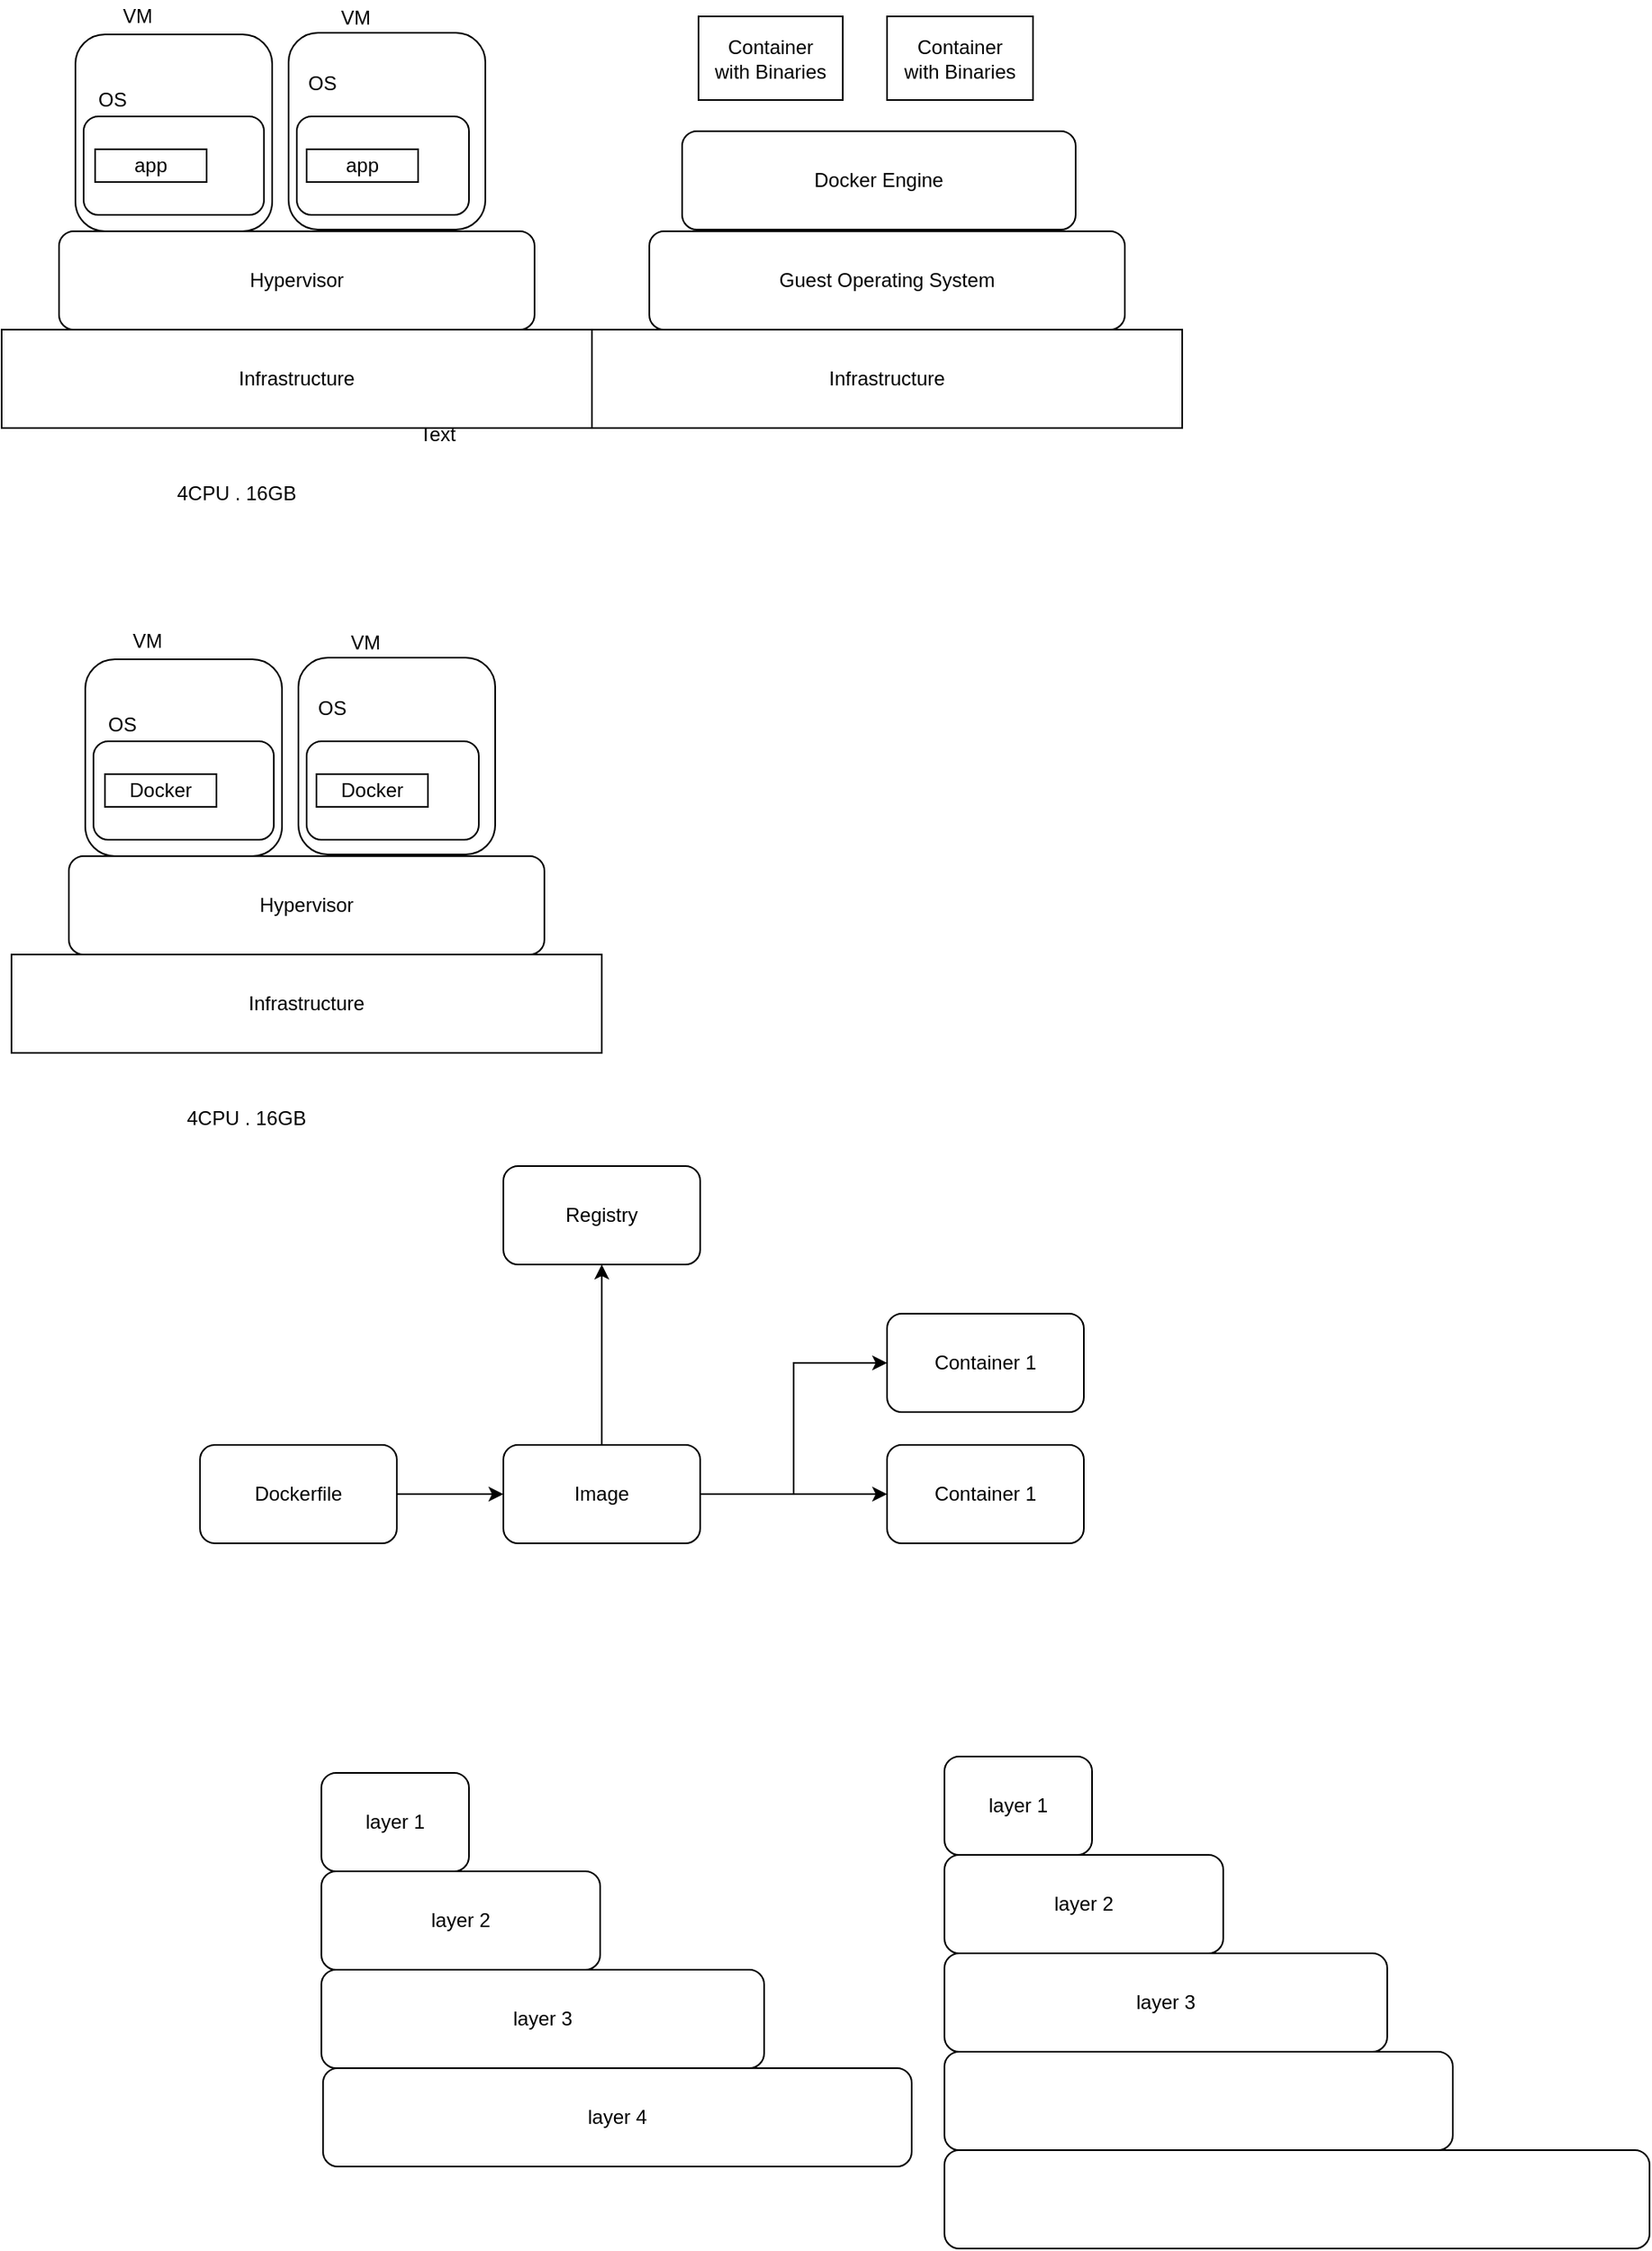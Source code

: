 <mxfile version="12.2.2" type="device" pages="9"><diagram id="peytxK5QYEfHr3wKdSO-" name="Docker"><mxGraphModel dx="827" dy="593" grid="1" gridSize="10" guides="1" tooltips="1" connect="1" arrows="1" fold="1" page="1" pageScale="1" pageWidth="850" pageHeight="1100" math="0" shadow="0"><root><mxCell id="0"/><mxCell id="1" parent="0"/><mxCell id="ohhCLBOdTV-DzX1Dlgeo-1" value="Infrastructure" style="rounded=0;whiteSpace=wrap;html=1;" parent="1" vertex="1"><mxGeometry x="75" y="360" width="360" height="60" as="geometry"/></mxCell><mxCell id="ohhCLBOdTV-DzX1Dlgeo-4" value="Hypervisor" style="rounded=1;whiteSpace=wrap;html=1;" parent="1" vertex="1"><mxGeometry x="110" y="300" width="290" height="60" as="geometry"/></mxCell><mxCell id="ohhCLBOdTV-DzX1Dlgeo-5" value="" style="rounded=1;whiteSpace=wrap;html=1;" parent="1" vertex="1"><mxGeometry x="120" y="180" width="120" height="120" as="geometry"/></mxCell><mxCell id="ohhCLBOdTV-DzX1Dlgeo-6" value="VM" style="text;html=1;resizable=0;points=[];autosize=1;align=left;verticalAlign=top;spacingTop=-4;" parent="1" vertex="1"><mxGeometry x="147" y="159" width="30" height="20" as="geometry"/></mxCell><mxCell id="ohhCLBOdTV-DzX1Dlgeo-7" value="" style="rounded=1;whiteSpace=wrap;html=1;" parent="1" vertex="1"><mxGeometry x="250" y="179" width="120" height="120" as="geometry"/></mxCell><mxCell id="ohhCLBOdTV-DzX1Dlgeo-8" value="VM" style="text;html=1;resizable=0;points=[];autosize=1;align=left;verticalAlign=top;spacingTop=-4;" parent="1" vertex="1"><mxGeometry x="280" y="160" width="30" height="20" as="geometry"/></mxCell><mxCell id="ohhCLBOdTV-DzX1Dlgeo-9" value="" style="rounded=1;whiteSpace=wrap;html=1;" parent="1" vertex="1"><mxGeometry x="125" y="230" width="110" height="60" as="geometry"/></mxCell><mxCell id="ohhCLBOdTV-DzX1Dlgeo-10" value="" style="rounded=1;whiteSpace=wrap;html=1;" parent="1" vertex="1"><mxGeometry x="255" y="230" width="105" height="60" as="geometry"/></mxCell><mxCell id="ohhCLBOdTV-DzX1Dlgeo-11" value="OS" style="text;html=1;resizable=0;points=[];autosize=1;align=left;verticalAlign=top;spacingTop=-4;" parent="1" vertex="1"><mxGeometry x="132" y="210" width="30" height="20" as="geometry"/></mxCell><mxCell id="ohhCLBOdTV-DzX1Dlgeo-12" value="OS" style="text;html=1;resizable=0;points=[];autosize=1;align=left;verticalAlign=top;spacingTop=-4;" parent="1" vertex="1"><mxGeometry x="260" y="200" width="30" height="20" as="geometry"/></mxCell><mxCell id="ohhCLBOdTV-DzX1Dlgeo-13" value="app" style="rounded=0;whiteSpace=wrap;html=1;" parent="1" vertex="1"><mxGeometry x="132" y="250" width="68" height="20" as="geometry"/></mxCell><mxCell id="ohhCLBOdTV-DzX1Dlgeo-14" value="app" style="rounded=0;whiteSpace=wrap;html=1;" parent="1" vertex="1"><mxGeometry x="261" y="250" width="68" height="20" as="geometry"/></mxCell><mxCell id="ohhCLBOdTV-DzX1Dlgeo-15" value="4CPU . 16GB" style="text;html=1;resizable=0;points=[];autosize=1;align=left;verticalAlign=top;spacingTop=-4;" parent="1" vertex="1"><mxGeometry x="180" y="450" width="90" height="20" as="geometry"/></mxCell><mxCell id="ohhCLBOdTV-DzX1Dlgeo-16" value="Infrastructure" style="rounded=0;whiteSpace=wrap;html=1;" parent="1" vertex="1"><mxGeometry x="435" y="360" width="360" height="60" as="geometry"/></mxCell><mxCell id="ohhCLBOdTV-DzX1Dlgeo-17" value="Guest Operating System" style="rounded=1;whiteSpace=wrap;html=1;" parent="1" vertex="1"><mxGeometry x="470" y="300" width="290" height="60" as="geometry"/></mxCell><mxCell id="ohhCLBOdTV-DzX1Dlgeo-26" value="Container&lt;br&gt;with Binaries" style="rounded=0;whiteSpace=wrap;html=1;" parent="1" vertex="1"><mxGeometry x="500" y="169" width="88" height="51" as="geometry"/></mxCell><mxCell id="ohhCLBOdTV-DzX1Dlgeo-27" value="Container&lt;br&gt;with Binaries" style="rounded=0;whiteSpace=wrap;html=1;" parent="1" vertex="1"><mxGeometry x="615" y="169" width="89" height="51" as="geometry"/></mxCell><mxCell id="ohhCLBOdTV-DzX1Dlgeo-28" value="Docker Engine" style="rounded=1;whiteSpace=wrap;html=1;" parent="1" vertex="1"><mxGeometry x="490" y="239" width="240" height="60" as="geometry"/></mxCell><mxCell id="ohhCLBOdTV-DzX1Dlgeo-29" value="Infrastructure" style="rounded=0;whiteSpace=wrap;html=1;" parent="1" vertex="1"><mxGeometry x="81" y="741" width="360" height="60" as="geometry"/></mxCell><mxCell id="ohhCLBOdTV-DzX1Dlgeo-30" value="Hypervisor" style="rounded=1;whiteSpace=wrap;html=1;" parent="1" vertex="1"><mxGeometry x="116" y="681" width="290" height="60" as="geometry"/></mxCell><mxCell id="ohhCLBOdTV-DzX1Dlgeo-31" value="" style="rounded=1;whiteSpace=wrap;html=1;" parent="1" vertex="1"><mxGeometry x="126" y="561" width="120" height="120" as="geometry"/></mxCell><mxCell id="ohhCLBOdTV-DzX1Dlgeo-32" value="VM" style="text;html=1;resizable=0;points=[];autosize=1;align=left;verticalAlign=top;spacingTop=-4;" parent="1" vertex="1"><mxGeometry x="153" y="540" width="30" height="20" as="geometry"/></mxCell><mxCell id="ohhCLBOdTV-DzX1Dlgeo-33" value="" style="rounded=1;whiteSpace=wrap;html=1;" parent="1" vertex="1"><mxGeometry x="256" y="560" width="120" height="120" as="geometry"/></mxCell><mxCell id="ohhCLBOdTV-DzX1Dlgeo-34" value="VM" style="text;html=1;resizable=0;points=[];autosize=1;align=left;verticalAlign=top;spacingTop=-4;" parent="1" vertex="1"><mxGeometry x="286" y="541" width="30" height="20" as="geometry"/></mxCell><mxCell id="ohhCLBOdTV-DzX1Dlgeo-35" value="" style="rounded=1;whiteSpace=wrap;html=1;" parent="1" vertex="1"><mxGeometry x="131" y="611" width="110" height="60" as="geometry"/></mxCell><mxCell id="ohhCLBOdTV-DzX1Dlgeo-36" value="" style="rounded=1;whiteSpace=wrap;html=1;" parent="1" vertex="1"><mxGeometry x="261" y="611" width="105" height="60" as="geometry"/></mxCell><mxCell id="ohhCLBOdTV-DzX1Dlgeo-37" value="OS" style="text;html=1;resizable=0;points=[];autosize=1;align=left;verticalAlign=top;spacingTop=-4;" parent="1" vertex="1"><mxGeometry x="138" y="591" width="30" height="20" as="geometry"/></mxCell><mxCell id="ohhCLBOdTV-DzX1Dlgeo-38" value="OS" style="text;html=1;resizable=0;points=[];autosize=1;align=left;verticalAlign=top;spacingTop=-4;" parent="1" vertex="1"><mxGeometry x="266" y="581" width="30" height="20" as="geometry"/></mxCell><mxCell id="ohhCLBOdTV-DzX1Dlgeo-39" value="Docker" style="rounded=0;whiteSpace=wrap;html=1;" parent="1" vertex="1"><mxGeometry x="138" y="631" width="68" height="20" as="geometry"/></mxCell><mxCell id="ohhCLBOdTV-DzX1Dlgeo-40" value="Docker" style="rounded=0;whiteSpace=wrap;html=1;" parent="1" vertex="1"><mxGeometry x="267" y="631" width="68" height="20" as="geometry"/></mxCell><mxCell id="ohhCLBOdTV-DzX1Dlgeo-41" value="4CPU . 16GB" style="text;html=1;resizable=0;points=[];autosize=1;align=left;verticalAlign=top;spacingTop=-4;" parent="1" vertex="1"><mxGeometry x="186" y="831" width="90" height="20" as="geometry"/></mxCell><mxCell id="ohhCLBOdTV-DzX1Dlgeo-44" style="edgeStyle=orthogonalEdgeStyle;rounded=0;orthogonalLoop=1;jettySize=auto;html=1;exitX=1;exitY=0.5;exitDx=0;exitDy=0;entryX=0;entryY=0.5;entryDx=0;entryDy=0;" parent="1" source="ohhCLBOdTV-DzX1Dlgeo-42" target="ohhCLBOdTV-DzX1Dlgeo-43" edge="1"><mxGeometry relative="1" as="geometry"/></mxCell><mxCell id="ohhCLBOdTV-DzX1Dlgeo-42" value="Dockerfile" style="rounded=1;whiteSpace=wrap;html=1;" parent="1" vertex="1"><mxGeometry x="196" y="1040" width="120" height="60" as="geometry"/></mxCell><mxCell id="ohhCLBOdTV-DzX1Dlgeo-48" style="edgeStyle=orthogonalEdgeStyle;rounded=0;orthogonalLoop=1;jettySize=auto;html=1;exitX=1;exitY=0.5;exitDx=0;exitDy=0;" parent="1" source="ohhCLBOdTV-DzX1Dlgeo-43" target="ohhCLBOdTV-DzX1Dlgeo-47" edge="1"><mxGeometry relative="1" as="geometry"/></mxCell><mxCell id="ohhCLBOdTV-DzX1Dlgeo-49" style="edgeStyle=orthogonalEdgeStyle;rounded=0;orthogonalLoop=1;jettySize=auto;html=1;exitX=1;exitY=0.5;exitDx=0;exitDy=0;entryX=0;entryY=0.5;entryDx=0;entryDy=0;" parent="1" source="ohhCLBOdTV-DzX1Dlgeo-43" target="ohhCLBOdTV-DzX1Dlgeo-46" edge="1"><mxGeometry relative="1" as="geometry"/></mxCell><mxCell id="ohhCLBOdTV-DzX1Dlgeo-51" style="edgeStyle=orthogonalEdgeStyle;rounded=0;orthogonalLoop=1;jettySize=auto;html=1;exitX=0.5;exitY=0;exitDx=0;exitDy=0;" parent="1" source="ohhCLBOdTV-DzX1Dlgeo-43" target="ohhCLBOdTV-DzX1Dlgeo-50" edge="1"><mxGeometry relative="1" as="geometry"/></mxCell><mxCell id="ohhCLBOdTV-DzX1Dlgeo-43" value="Image" style="rounded=1;whiteSpace=wrap;html=1;" parent="1" vertex="1"><mxGeometry x="381" y="1040" width="120" height="60" as="geometry"/></mxCell><mxCell id="ohhCLBOdTV-DzX1Dlgeo-46" value="Container 1" style="rounded=1;whiteSpace=wrap;html=1;" parent="1" vertex="1"><mxGeometry x="615" y="960" width="120" height="60" as="geometry"/></mxCell><mxCell id="ohhCLBOdTV-DzX1Dlgeo-47" value="Container 1" style="rounded=1;whiteSpace=wrap;html=1;" parent="1" vertex="1"><mxGeometry x="615" y="1040" width="120" height="60" as="geometry"/></mxCell><mxCell id="ohhCLBOdTV-DzX1Dlgeo-50" value="Registry" style="rounded=1;whiteSpace=wrap;html=1;" parent="1" vertex="1"><mxGeometry x="381" y="870" width="120" height="60" as="geometry"/></mxCell><mxCell id="ohhCLBOdTV-DzX1Dlgeo-52" value="layer 1" style="rounded=1;whiteSpace=wrap;html=1;" parent="1" vertex="1"><mxGeometry x="270" y="1240" width="90" height="60" as="geometry"/></mxCell><mxCell id="ohhCLBOdTV-DzX1Dlgeo-53" value="layer 2" style="rounded=1;whiteSpace=wrap;html=1;" parent="1" vertex="1"><mxGeometry x="270" y="1300" width="170" height="60" as="geometry"/></mxCell><mxCell id="ohhCLBOdTV-DzX1Dlgeo-54" value="layer 3" style="rounded=1;whiteSpace=wrap;html=1;" parent="1" vertex="1"><mxGeometry x="270" y="1360" width="270" height="60" as="geometry"/></mxCell><mxCell id="ohhCLBOdTV-DzX1Dlgeo-55" value="layer 4" style="rounded=1;whiteSpace=wrap;html=1;" parent="1" vertex="1"><mxGeometry x="271" y="1420" width="359" height="60" as="geometry"/></mxCell><mxCell id="ohhCLBOdTV-DzX1Dlgeo-56" value="layer 1" style="rounded=1;whiteSpace=wrap;html=1;" parent="1" vertex="1"><mxGeometry x="650" y="1230" width="90" height="60" as="geometry"/></mxCell><mxCell id="ohhCLBOdTV-DzX1Dlgeo-57" value="layer 2" style="rounded=1;whiteSpace=wrap;html=1;" parent="1" vertex="1"><mxGeometry x="650" y="1290" width="170" height="60" as="geometry"/></mxCell><mxCell id="ohhCLBOdTV-DzX1Dlgeo-58" value="layer 3" style="rounded=1;whiteSpace=wrap;html=1;" parent="1" vertex="1"><mxGeometry x="650" y="1350" width="270" height="60" as="geometry"/></mxCell><mxCell id="ohhCLBOdTV-DzX1Dlgeo-59" value="" style="rounded=1;whiteSpace=wrap;html=1;" parent="1" vertex="1"><mxGeometry x="650" y="1410" width="310" height="60" as="geometry"/></mxCell><mxCell id="ohhCLBOdTV-DzX1Dlgeo-63" value="" style="rounded=1;whiteSpace=wrap;html=1;" parent="1" vertex="1"><mxGeometry x="650" y="1470" width="430" height="60" as="geometry"/></mxCell><mxCell id="7wbwyvIoaQ_omT_iaIBp-1" value="Text" style="text;html=1;resizable=0;points=[];autosize=1;align=left;verticalAlign=top;spacingTop=-4;" vertex="1" parent="1"><mxGeometry x="328" y="414" width="40" height="20" as="geometry"/></mxCell></root></mxGraphModel></diagram><diagram id="Srf-JnfctIUPdNvksU-0" name="k8s architecture"><mxGraphModel dx="651" dy="445" grid="1" gridSize="10" guides="1" tooltips="1" connect="1" arrows="1" fold="1" page="1" pageScale="1" pageWidth="850" pageHeight="1100" math="0" shadow="0"><root><mxCell id="SZCuX6MS7UyFm0WblwG2-0"/><mxCell id="SZCuX6MS7UyFm0WblwG2-1" parent="SZCuX6MS7UyFm0WblwG2-0"/><mxCell id="SZCuX6MS7UyFm0WblwG2-29" style="edgeStyle=orthogonalEdgeStyle;rounded=0;orthogonalLoop=1;jettySize=auto;html=1;exitX=0.5;exitY=1;exitDx=0;exitDy=0;" parent="SZCuX6MS7UyFm0WblwG2-1" source="SZCuX6MS7UyFm0WblwG2-2" target="SZCuX6MS7UyFm0WblwG2-3" edge="1"><mxGeometry relative="1" as="geometry"/></mxCell><mxCell id="SZCuX6MS7UyFm0WblwG2-30" style="edgeStyle=orthogonalEdgeStyle;rounded=0;orthogonalLoop=1;jettySize=auto;html=1;exitX=0.5;exitY=1;exitDx=0;exitDy=0;entryX=0.583;entryY=0;entryDx=0;entryDy=0;entryPerimeter=0;" parent="SZCuX6MS7UyFm0WblwG2-1" source="SZCuX6MS7UyFm0WblwG2-2" target="SZCuX6MS7UyFm0WblwG2-6" edge="1"><mxGeometry relative="1" as="geometry"/></mxCell><mxCell id="SZCuX6MS7UyFm0WblwG2-31" style="edgeStyle=orthogonalEdgeStyle;rounded=0;orthogonalLoop=1;jettySize=auto;html=1;exitX=0.5;exitY=1;exitDx=0;exitDy=0;entryX=0.5;entryY=0;entryDx=0;entryDy=0;" parent="SZCuX6MS7UyFm0WblwG2-1" source="SZCuX6MS7UyFm0WblwG2-2" target="SZCuX6MS7UyFm0WblwG2-7" edge="1"><mxGeometry relative="1" as="geometry"/></mxCell><mxCell id="SZCuX6MS7UyFm0WblwG2-2" value="Master" style="rounded=1;whiteSpace=wrap;html=1;" parent="SZCuX6MS7UyFm0WblwG2-1" vertex="1"><mxGeometry x="160" y="60" width="120" height="60" as="geometry"/></mxCell><mxCell id="SZCuX6MS7UyFm0WblwG2-3" value="Worker" style="rounded=1;whiteSpace=wrap;html=1;" parent="SZCuX6MS7UyFm0WblwG2-1" vertex="1"><mxGeometry x="40" y="240" width="120" height="60" as="geometry"/></mxCell><mxCell id="SZCuX6MS7UyFm0WblwG2-6" value="Worker" style="rounded=1;whiteSpace=wrap;html=1;" parent="SZCuX6MS7UyFm0WblwG2-1" vertex="1"><mxGeometry x="200" y="240" width="120" height="60" as="geometry"/></mxCell><mxCell id="SZCuX6MS7UyFm0WblwG2-7" value="Worker" style="rounded=1;whiteSpace=wrap;html=1;" parent="SZCuX6MS7UyFm0WblwG2-1" vertex="1"><mxGeometry x="365" y="240" width="120" height="60" as="geometry"/></mxCell><mxCell id="SZCuX6MS7UyFm0WblwG2-8" value="CPU: 2vCPU&lt;br&gt;memory: 2GB" style="text;html=1;resizable=0;points=[];autosize=1;align=left;verticalAlign=top;spacingTop=-4;" parent="SZCuX6MS7UyFm0WblwG2-1" vertex="1"><mxGeometry x="175" y="20" width="90" height="30" as="geometry"/></mxCell><mxCell id="SZCuX6MS7UyFm0WblwG2-12" value="Container Run time installed on all machines" style="text;html=1;resizable=0;points=[];autosize=1;align=left;verticalAlign=top;spacingTop=-4;" parent="SZCuX6MS7UyFm0WblwG2-1" vertex="1"><mxGeometry x="35" y="390" width="250" height="20" as="geometry"/></mxCell><mxCell id="SZCuX6MS7UyFm0WblwG2-13" value="etcd" style="rounded=1;whiteSpace=wrap;html=1;" parent="SZCuX6MS7UyFm0WblwG2-1" vertex="1"><mxGeometry x="330" y="60" width="60" height="20" as="geometry"/></mxCell><mxCell id="SZCuX6MS7UyFm0WblwG2-14" value="api-server" style="rounded=1;whiteSpace=wrap;html=1;" parent="SZCuX6MS7UyFm0WblwG2-1" vertex="1"><mxGeometry x="330" y="90" width="75" height="20" as="geometry"/></mxCell><mxCell id="SZCuX6MS7UyFm0WblwG2-15" value="scheduler" style="rounded=1;whiteSpace=wrap;html=1;" parent="SZCuX6MS7UyFm0WblwG2-1" vertex="1"><mxGeometry x="440" y="90" width="80" height="20" as="geometry"/></mxCell><mxCell id="SZCuX6MS7UyFm0WblwG2-16" value="controller-manager" style="rounded=1;whiteSpace=wrap;html=1;" parent="SZCuX6MS7UyFm0WblwG2-1" vertex="1"><mxGeometry x="440" y="60" width="105" height="20" as="geometry"/></mxCell><mxCell id="SZCuX6MS7UyFm0WblwG2-17" value="kubelet" style="rounded=1;whiteSpace=wrap;html=1;" parent="SZCuX6MS7UyFm0WblwG2-1" vertex="1"><mxGeometry x="47.5" y="310" width="75" height="20" as="geometry"/></mxCell><mxCell id="SZCuX6MS7UyFm0WblwG2-20" value="kubelet" style="rounded=1;whiteSpace=wrap;html=1;" parent="SZCuX6MS7UyFm0WblwG2-1" vertex="1"><mxGeometry x="210" y="310" width="75" height="20" as="geometry"/></mxCell><mxCell id="SZCuX6MS7UyFm0WblwG2-21" value="kubelet" style="rounded=1;whiteSpace=wrap;html=1;" parent="SZCuX6MS7UyFm0WblwG2-1" vertex="1"><mxGeometry x="372.5" y="310" width="75" height="20" as="geometry"/></mxCell><mxCell id="SZCuX6MS7UyFm0WblwG2-23" value="kubelet" style="rounded=1;whiteSpace=wrap;html=1;" parent="SZCuX6MS7UyFm0WblwG2-1" vertex="1"><mxGeometry x="62.5" y="80" width="75" height="20" as="geometry"/></mxCell><mxCell id="SZCuX6MS7UyFm0WblwG2-24" value="kube-proxy" style="rounded=1;whiteSpace=wrap;html=1;" parent="SZCuX6MS7UyFm0WblwG2-1" vertex="1"><mxGeometry x="62.5" y="110" width="75" height="20" as="geometry"/></mxCell><mxCell id="SZCuX6MS7UyFm0WblwG2-25" value="kube-proxy" style="rounded=1;whiteSpace=wrap;html=1;" parent="SZCuX6MS7UyFm0WblwG2-1" vertex="1"><mxGeometry x="47.5" y="335" width="75" height="20" as="geometry"/></mxCell><mxCell id="SZCuX6MS7UyFm0WblwG2-26" value="kube-proxy" style="rounded=1;whiteSpace=wrap;html=1;" parent="SZCuX6MS7UyFm0WblwG2-1" vertex="1"><mxGeometry x="210" y="335" width="75" height="20" as="geometry"/></mxCell><mxCell id="SZCuX6MS7UyFm0WblwG2-27" value="kube-proxy" style="rounded=1;whiteSpace=wrap;html=1;" parent="SZCuX6MS7UyFm0WblwG2-1" vertex="1"><mxGeometry x="372.5" y="335" width="75" height="20" as="geometry"/></mxCell><mxCell id="SZCuX6MS7UyFm0WblwG2-33" value="core-dns" style="rounded=1;whiteSpace=wrap;html=1;" parent="SZCuX6MS7UyFm0WblwG2-1" vertex="1"><mxGeometry x="440" y="120" width="80" height="20" as="geometry"/></mxCell><mxCell id="SZCuX6MS7UyFm0WblwG2-34" value="Single Master Cluster" style="text;html=1;resizable=0;points=[];autosize=1;align=left;verticalAlign=top;spacingTop=-4;" parent="SZCuX6MS7UyFm0WblwG2-1" vertex="1"><mxGeometry x="30" y="10" width="130" height="20" as="geometry"/></mxCell><mxCell id="SZCuX6MS7UyFm0WblwG2-37" value="HA Master Cluster" style="text;html=1;resizable=0;points=[];autosize=1;align=left;verticalAlign=top;spacingTop=-4;" parent="SZCuX6MS7UyFm0WblwG2-1" vertex="1"><mxGeometry x="49" y="481" width="110" height="20" as="geometry"/></mxCell><mxCell id="SZCuX6MS7UyFm0WblwG2-56" style="edgeStyle=orthogonalEdgeStyle;rounded=0;orthogonalLoop=1;jettySize=auto;html=1;exitX=0.5;exitY=1;exitDx=0;exitDy=0;" parent="SZCuX6MS7UyFm0WblwG2-1" source="SZCuX6MS7UyFm0WblwG2-38" target="SZCuX6MS7UyFm0WblwG2-44" edge="1"><mxGeometry relative="1" as="geometry"/></mxCell><mxCell id="SZCuX6MS7UyFm0WblwG2-38" value="Master" style="rounded=1;whiteSpace=wrap;html=1;" parent="SZCuX6MS7UyFm0WblwG2-1" vertex="1"><mxGeometry x="70" y="530" width="120" height="60" as="geometry"/></mxCell><mxCell id="SZCuX6MS7UyFm0WblwG2-59" style="edgeStyle=orthogonalEdgeStyle;rounded=0;orthogonalLoop=1;jettySize=auto;html=1;exitX=0.5;exitY=1;exitDx=0;exitDy=0;" parent="SZCuX6MS7UyFm0WblwG2-1" source="SZCuX6MS7UyFm0WblwG2-39" target="SZCuX6MS7UyFm0WblwG2-44" edge="1"><mxGeometry relative="1" as="geometry"/></mxCell><mxCell id="SZCuX6MS7UyFm0WblwG2-39" value="Master" style="rounded=1;whiteSpace=wrap;html=1;" parent="SZCuX6MS7UyFm0WblwG2-1" vertex="1"><mxGeometry x="230" y="530" width="120" height="60" as="geometry"/></mxCell><mxCell id="SZCuX6MS7UyFm0WblwG2-60" style="edgeStyle=orthogonalEdgeStyle;rounded=0;orthogonalLoop=1;jettySize=auto;html=1;exitX=0.5;exitY=1;exitDx=0;exitDy=0;" parent="SZCuX6MS7UyFm0WblwG2-1" source="SZCuX6MS7UyFm0WblwG2-40" target="SZCuX6MS7UyFm0WblwG2-44" edge="1"><mxGeometry relative="1" as="geometry"/></mxCell><mxCell id="SZCuX6MS7UyFm0WblwG2-40" value="Master" style="rounded=1;whiteSpace=wrap;html=1;" parent="SZCuX6MS7UyFm0WblwG2-1" vertex="1"><mxGeometry x="380" y="530" width="120" height="60" as="geometry"/></mxCell><mxCell id="SZCuX6MS7UyFm0WblwG2-53" style="edgeStyle=orthogonalEdgeStyle;rounded=0;orthogonalLoop=1;jettySize=auto;html=1;exitX=0.5;exitY=0;exitDx=0;exitDy=0;" parent="SZCuX6MS7UyFm0WblwG2-1" source="SZCuX6MS7UyFm0WblwG2-41" target="SZCuX6MS7UyFm0WblwG2-44" edge="1"><mxGeometry relative="1" as="geometry"/></mxCell><mxCell id="SZCuX6MS7UyFm0WblwG2-41" value="Worker" style="rounded=1;whiteSpace=wrap;html=1;" parent="SZCuX6MS7UyFm0WblwG2-1" vertex="1"><mxGeometry x="66.5" y="870" width="120" height="60" as="geometry"/></mxCell><mxCell id="SZCuX6MS7UyFm0WblwG2-54" style="edgeStyle=orthogonalEdgeStyle;rounded=0;orthogonalLoop=1;jettySize=auto;html=1;exitX=0.5;exitY=0;exitDx=0;exitDy=0;entryX=0.5;entryY=1;entryDx=0;entryDy=0;" parent="SZCuX6MS7UyFm0WblwG2-1" source="SZCuX6MS7UyFm0WblwG2-42" target="SZCuX6MS7UyFm0WblwG2-44" edge="1"><mxGeometry relative="1" as="geometry"/></mxCell><mxCell id="SZCuX6MS7UyFm0WblwG2-42" value="Worker" style="rounded=1;whiteSpace=wrap;html=1;" parent="SZCuX6MS7UyFm0WblwG2-1" vertex="1"><mxGeometry x="230" y="870" width="120" height="60" as="geometry"/></mxCell><mxCell id="SZCuX6MS7UyFm0WblwG2-55" style="edgeStyle=orthogonalEdgeStyle;rounded=0;orthogonalLoop=1;jettySize=auto;html=1;exitX=0.5;exitY=0;exitDx=0;exitDy=0;entryX=0.5;entryY=1;entryDx=0;entryDy=0;" parent="SZCuX6MS7UyFm0WblwG2-1" source="SZCuX6MS7UyFm0WblwG2-43" target="SZCuX6MS7UyFm0WblwG2-44" edge="1"><mxGeometry relative="1" as="geometry"/></mxCell><mxCell id="SZCuX6MS7UyFm0WblwG2-43" value="Worker" style="rounded=1;whiteSpace=wrap;html=1;" parent="SZCuX6MS7UyFm0WblwG2-1" vertex="1"><mxGeometry x="384" y="870" width="120" height="60" as="geometry"/></mxCell><mxCell id="SZCuX6MS7UyFm0WblwG2-44" value="Loadbalancer" style="rounded=1;whiteSpace=wrap;html=1;" parent="SZCuX6MS7UyFm0WblwG2-1" vertex="1"><mxGeometry x="110" y="710" width="320" height="60" as="geometry"/></mxCell><mxCell id="SZCuX6MS7UyFm0WblwG2-45" value="api-server" style="rounded=1;whiteSpace=wrap;html=1;" parent="SZCuX6MS7UyFm0WblwG2-1" vertex="1"><mxGeometry x="190" y="600" width="75" height="20" as="geometry"/></mxCell><mxCell id="SZCuX6MS7UyFm0WblwG2-47" value="api-server" style="rounded=1;whiteSpace=wrap;html=1;" parent="SZCuX6MS7UyFm0WblwG2-1" vertex="1"><mxGeometry x="470" y="605" width="75" height="20" as="geometry"/></mxCell><mxCell id="SZCuX6MS7UyFm0WblwG2-48" value="api-server" style="rounded=1;whiteSpace=wrap;html=1;" parent="SZCuX6MS7UyFm0WblwG2-1" vertex="1"><mxGeometry x="40" y="600" width="75" height="20" as="geometry"/></mxCell><mxCell id="SZCuX6MS7UyFm0WblwG2-49" value="etcd" style="rounded=1;whiteSpace=wrap;html=1;" parent="SZCuX6MS7UyFm0WblwG2-1" vertex="1"><mxGeometry x="40" y="630" width="75" height="20" as="geometry"/></mxCell><mxCell id="SZCuX6MS7UyFm0WblwG2-51" value="etcd" style="rounded=1;whiteSpace=wrap;html=1;" parent="SZCuX6MS7UyFm0WblwG2-1" vertex="1"><mxGeometry x="190" y="620" width="75" height="20" as="geometry"/></mxCell><mxCell id="SZCuX6MS7UyFm0WblwG2-52" value="etcd" style="rounded=1;whiteSpace=wrap;html=1;" parent="SZCuX6MS7UyFm0WblwG2-1" vertex="1"><mxGeometry x="470" y="635" width="75" height="20" as="geometry"/></mxCell><mxCell id="SZCuX6MS7UyFm0WblwG2-61" value="Complex Architecture" style="text;html=1;resizable=0;points=[];autosize=1;align=left;verticalAlign=top;spacingTop=-4;" parent="SZCuX6MS7UyFm0WblwG2-1" vertex="1"><mxGeometry x="35" y="1000" width="130" height="20" as="geometry"/></mxCell><mxCell id="SZCuX6MS7UyFm0WblwG2-62" style="edgeStyle=orthogonalEdgeStyle;rounded=0;orthogonalLoop=1;jettySize=auto;html=1;exitX=0.5;exitY=1;exitDx=0;exitDy=0;" parent="SZCuX6MS7UyFm0WblwG2-1" source="SZCuX6MS7UyFm0WblwG2-63" target="SZCuX6MS7UyFm0WblwG2-74" edge="1"><mxGeometry relative="1" as="geometry"/></mxCell><mxCell id="SZCuX6MS7UyFm0WblwG2-63" value="Master" style="rounded=1;whiteSpace=wrap;html=1;" parent="SZCuX6MS7UyFm0WblwG2-1" vertex="1"><mxGeometry x="78" y="1050" width="120" height="60" as="geometry"/></mxCell><mxCell id="SZCuX6MS7UyFm0WblwG2-64" style="edgeStyle=orthogonalEdgeStyle;rounded=0;orthogonalLoop=1;jettySize=auto;html=1;exitX=0.5;exitY=1;exitDx=0;exitDy=0;" parent="SZCuX6MS7UyFm0WblwG2-1" source="SZCuX6MS7UyFm0WblwG2-65" target="SZCuX6MS7UyFm0WblwG2-74" edge="1"><mxGeometry relative="1" as="geometry"/></mxCell><mxCell id="SZCuX6MS7UyFm0WblwG2-65" value="Master" style="rounded=1;whiteSpace=wrap;html=1;" parent="SZCuX6MS7UyFm0WblwG2-1" vertex="1"><mxGeometry x="238" y="1050" width="120" height="60" as="geometry"/></mxCell><mxCell id="SZCuX6MS7UyFm0WblwG2-66" style="edgeStyle=orthogonalEdgeStyle;rounded=0;orthogonalLoop=1;jettySize=auto;html=1;exitX=0.5;exitY=1;exitDx=0;exitDy=0;" parent="SZCuX6MS7UyFm0WblwG2-1" source="SZCuX6MS7UyFm0WblwG2-67" target="SZCuX6MS7UyFm0WblwG2-74" edge="1"><mxGeometry relative="1" as="geometry"/></mxCell><mxCell id="SZCuX6MS7UyFm0WblwG2-67" value="Master" style="rounded=1;whiteSpace=wrap;html=1;" parent="SZCuX6MS7UyFm0WblwG2-1" vertex="1"><mxGeometry x="388" y="1050" width="120" height="60" as="geometry"/></mxCell><mxCell id="SZCuX6MS7UyFm0WblwG2-68" style="edgeStyle=orthogonalEdgeStyle;rounded=0;orthogonalLoop=1;jettySize=auto;html=1;exitX=0.5;exitY=0;exitDx=0;exitDy=0;" parent="SZCuX6MS7UyFm0WblwG2-1" source="SZCuX6MS7UyFm0WblwG2-69" target="SZCuX6MS7UyFm0WblwG2-74" edge="1"><mxGeometry relative="1" as="geometry"/></mxCell><mxCell id="SZCuX6MS7UyFm0WblwG2-69" value="Worker" style="rounded=1;whiteSpace=wrap;html=1;" parent="SZCuX6MS7UyFm0WblwG2-1" vertex="1"><mxGeometry x="74.5" y="1390" width="120" height="60" as="geometry"/></mxCell><mxCell id="SZCuX6MS7UyFm0WblwG2-70" style="edgeStyle=orthogonalEdgeStyle;rounded=0;orthogonalLoop=1;jettySize=auto;html=1;exitX=0.5;exitY=0;exitDx=0;exitDy=0;entryX=0.5;entryY=1;entryDx=0;entryDy=0;" parent="SZCuX6MS7UyFm0WblwG2-1" source="SZCuX6MS7UyFm0WblwG2-71" target="SZCuX6MS7UyFm0WblwG2-74" edge="1"><mxGeometry relative="1" as="geometry"/></mxCell><mxCell id="SZCuX6MS7UyFm0WblwG2-71" value="Worker" style="rounded=1;whiteSpace=wrap;html=1;" parent="SZCuX6MS7UyFm0WblwG2-1" vertex="1"><mxGeometry x="238" y="1390" width="120" height="60" as="geometry"/></mxCell><mxCell id="SZCuX6MS7UyFm0WblwG2-72" style="edgeStyle=orthogonalEdgeStyle;rounded=0;orthogonalLoop=1;jettySize=auto;html=1;exitX=0.5;exitY=0;exitDx=0;exitDy=0;entryX=0.5;entryY=1;entryDx=0;entryDy=0;" parent="SZCuX6MS7UyFm0WblwG2-1" source="SZCuX6MS7UyFm0WblwG2-73" target="SZCuX6MS7UyFm0WblwG2-74" edge="1"><mxGeometry relative="1" as="geometry"/></mxCell><mxCell id="SZCuX6MS7UyFm0WblwG2-73" value="Worker" style="rounded=1;whiteSpace=wrap;html=1;" parent="SZCuX6MS7UyFm0WblwG2-1" vertex="1"><mxGeometry x="392" y="1390" width="120" height="60" as="geometry"/></mxCell><mxCell id="SZCuX6MS7UyFm0WblwG2-74" value="Loadbalancer" style="rounded=1;whiteSpace=wrap;html=1;" parent="SZCuX6MS7UyFm0WblwG2-1" vertex="1"><mxGeometry x="118" y="1230" width="320" height="60" as="geometry"/></mxCell><mxCell id="SZCuX6MS7UyFm0WblwG2-75" value="api-server" style="rounded=1;whiteSpace=wrap;html=1;" parent="SZCuX6MS7UyFm0WblwG2-1" vertex="1"><mxGeometry x="198" y="1120" width="75" height="20" as="geometry"/></mxCell><mxCell id="SZCuX6MS7UyFm0WblwG2-76" value="api-server" style="rounded=1;whiteSpace=wrap;html=1;" parent="SZCuX6MS7UyFm0WblwG2-1" vertex="1"><mxGeometry x="48" y="1120" width="75" height="20" as="geometry"/></mxCell><mxCell id="SZCuX6MS7UyFm0WblwG2-79" value="api-server" style="rounded=1;whiteSpace=wrap;html=1;" parent="SZCuX6MS7UyFm0WblwG2-1" vertex="1"><mxGeometry x="348" y="1120" width="75" height="20" as="geometry"/></mxCell><mxCell id="SZCuX6MS7UyFm0WblwG2-80" value="Etcd" style="rounded=1;whiteSpace=wrap;html=1;" parent="SZCuX6MS7UyFm0WblwG2-1" vertex="1"><mxGeometry x="560" y="1160" width="120" height="60" as="geometry"/></mxCell><mxCell id="SZCuX6MS7UyFm0WblwG2-81" value="Etcd" style="rounded=1;whiteSpace=wrap;html=1;" parent="SZCuX6MS7UyFm0WblwG2-1" vertex="1"><mxGeometry x="560" y="1240" width="120" height="60" as="geometry"/></mxCell><mxCell id="SZCuX6MS7UyFm0WblwG2-82" value="Etcd" style="rounded=1;whiteSpace=wrap;html=1;" parent="SZCuX6MS7UyFm0WblwG2-1" vertex="1"><mxGeometry x="560" y="1320" width="120" height="60" as="geometry"/></mxCell></root></mxGraphModel></diagram><diagram id="RqjEBfhr8lXKrKIutX3O" name="pods"><mxGraphModel dx="651" dy="445" grid="1" gridSize="10" guides="1" tooltips="1" connect="1" arrows="1" fold="1" page="1" pageScale="1" pageWidth="850" pageHeight="1100" math="0" shadow="0"><root><mxCell id="ZjK1DGypoFD__AS36Vau-0"/><mxCell id="ZjK1DGypoFD__AS36Vau-1" parent="ZjK1DGypoFD__AS36Vau-0"/><mxCell id="ZjK1DGypoFD__AS36Vau-2" value="" style="rounded=1;whiteSpace=wrap;html=1;" parent="ZjK1DGypoFD__AS36Vau-1" vertex="1"><mxGeometry x="110" y="80" width="160" height="220" as="geometry"/></mxCell><mxCell id="ZjK1DGypoFD__AS36Vau-3" value="Java Container" style="rounded=1;whiteSpace=wrap;html=1;" parent="ZjK1DGypoFD__AS36Vau-1" vertex="1"><mxGeometry x="130" y="130" width="120" height="60" as="geometry"/></mxCell><mxCell id="ZjK1DGypoFD__AS36Vau-4" value="Python container" style="rounded=1;whiteSpace=wrap;html=1;" parent="ZjK1DGypoFD__AS36Vau-1" vertex="1"><mxGeometry x="130" y="210" width="120" height="60" as="geometry"/></mxCell><mxCell id="ZjK1DGypoFD__AS36Vau-5" value="" style="rounded=1;whiteSpace=wrap;html=1;" parent="ZjK1DGypoFD__AS36Vau-1" vertex="1"><mxGeometry x="350" y="80" width="150" height="220" as="geometry"/></mxCell><mxCell id="ZjK1DGypoFD__AS36Vau-6" value="apache + php" style="rounded=1;whiteSpace=wrap;html=1;" parent="ZjK1DGypoFD__AS36Vau-1" vertex="1"><mxGeometry x="365" y="120" width="120" height="60" as="geometry"/></mxCell><mxCell id="ZjK1DGypoFD__AS36Vau-7" value="mysql" style="rounded=1;whiteSpace=wrap;html=1;" parent="ZjK1DGypoFD__AS36Vau-1" vertex="1"><mxGeometry x="410" y="340" width="120" height="60" as="geometry"/></mxCell><mxCell id="ZjK1DGypoFD__AS36Vau-8" value="" style="rounded=1;whiteSpace=wrap;html=1;" parent="ZjK1DGypoFD__AS36Vau-1" vertex="1"><mxGeometry x="520" y="80" width="150" height="220" as="geometry"/></mxCell><mxCell id="ZjK1DGypoFD__AS36Vau-9" value="apache + php" style="rounded=1;whiteSpace=wrap;html=1;" parent="ZjK1DGypoFD__AS36Vau-1" vertex="1"><mxGeometry x="535" y="110" width="120" height="60" as="geometry"/></mxCell><mxCell id="ZjK1DGypoFD__AS36Vau-10" value="mysql" style="rounded=1;whiteSpace=wrap;html=1;" parent="ZjK1DGypoFD__AS36Vau-1" vertex="1"><mxGeometry x="550" y="340" width="120" height="60" as="geometry"/></mxCell></root></mxGraphModel></diagram><diagram id="2aappoVucMSLJIH7h925" name="deployments"><mxGraphModel dx="651" dy="1545" grid="1" gridSize="10" guides="1" tooltips="1" connect="1" arrows="1" fold="1" page="1" pageScale="1" pageWidth="850" pageHeight="1100" math="0" shadow="0"><root><mxCell id="X5m7j1yDhNm7shrEVYXE-0"/><mxCell id="X5m7j1yDhNm7shrEVYXE-1" parent="X5m7j1yDhNm7shrEVYXE-0"/><mxCell id="X5m7j1yDhNm7shrEVYXE-2" value="Pod&lt;br&gt;app:v2" style="rounded=1;whiteSpace=wrap;html=1;" parent="X5m7j1yDhNm7shrEVYXE-1" vertex="1"><mxGeometry x="80" y="250" width="120" height="60" as="geometry"/></mxCell><mxCell id="Qu3gAhj_grCR2XKX22c--4" style="edgeStyle=orthogonalEdgeStyle;rounded=0;orthogonalLoop=1;jettySize=auto;html=1;exitX=0.5;exitY=1;exitDx=0;exitDy=0;" parent="X5m7j1yDhNm7shrEVYXE-1" source="X5m7j1yDhNm7shrEVYXE-3" target="X5m7j1yDhNm7shrEVYXE-2" edge="1"><mxGeometry relative="1" as="geometry"/></mxCell><mxCell id="Qu3gAhj_grCR2XKX22c--6" style="edgeStyle=orthogonalEdgeStyle;rounded=0;orthogonalLoop=1;jettySize=auto;html=1;exitX=0.5;exitY=1;exitDx=0;exitDy=0;entryX=0.583;entryY=0;entryDx=0;entryDy=0;entryPerimeter=0;" parent="X5m7j1yDhNm7shrEVYXE-1" source="X5m7j1yDhNm7shrEVYXE-3" target="Qu3gAhj_grCR2XKX22c--2" edge="1"><mxGeometry relative="1" as="geometry"/></mxCell><mxCell id="Qu3gAhj_grCR2XKX22c--7" style="edgeStyle=orthogonalEdgeStyle;rounded=0;orthogonalLoop=1;jettySize=auto;html=1;exitX=0.5;exitY=1;exitDx=0;exitDy=0;" parent="X5m7j1yDhNm7shrEVYXE-1" source="X5m7j1yDhNm7shrEVYXE-3" edge="1"><mxGeometry relative="1" as="geometry"><mxPoint x="440" y="250" as="targetPoint"/></mxGeometry></mxCell><mxCell id="X5m7j1yDhNm7shrEVYXE-3" value="Deployments" style="rounded=1;whiteSpace=wrap;html=1;" parent="X5m7j1yDhNm7shrEVYXE-1" vertex="1"><mxGeometry x="130" y="90" width="310" height="60" as="geometry"/></mxCell><mxCell id="Qu3gAhj_grCR2XKX22c--1" value="pod template = image= app:v3&lt;br&gt;replicas=3&lt;br&gt;labels = app=nginx" style="text;html=1;resizable=0;points=[];autosize=1;align=left;verticalAlign=top;spacingTop=-4;" parent="X5m7j1yDhNm7shrEVYXE-1" vertex="1"><mxGeometry x="170" y="40" width="180" height="40" as="geometry"/></mxCell><mxCell id="Qu3gAhj_grCR2XKX22c--2" value="Pod&lt;br&gt;app:v2" style="rounded=1;whiteSpace=wrap;html=1;" parent="X5m7j1yDhNm7shrEVYXE-1" vertex="1"><mxGeometry x="220" y="250" width="120" height="60" as="geometry"/></mxCell><mxCell id="Qu3gAhj_grCR2XKX22c--9" value="app=nginx" style="text;html=1;resizable=0;points=[];autosize=1;align=left;verticalAlign=top;spacingTop=-4;" parent="X5m7j1yDhNm7shrEVYXE-1" vertex="1"><mxGeometry x="70" y="319" width="70" height="20" as="geometry"/></mxCell><mxCell id="Qu3gAhj_grCR2XKX22c--10" value="app=nginx" style="text;html=1;resizable=0;points=[];autosize=1;align=left;verticalAlign=top;spacingTop=-4;" parent="X5m7j1yDhNm7shrEVYXE-1" vertex="1"><mxGeometry x="210" y="319" width="70" height="20" as="geometry"/></mxCell><mxCell id="Qu3gAhj_grCR2XKX22c--11" value="app=nginx" style="text;html=1;resizable=0;points=[];autosize=1;align=left;verticalAlign=top;spacingTop=-4;" parent="X5m7j1yDhNm7shrEVYXE-1" vertex="1"><mxGeometry x="460" y="319" width="70" height="20" as="geometry"/></mxCell><mxCell id="Qu3gAhj_grCR2XKX22c--12" value="Pod&lt;br&gt;app:v2" style="rounded=1;whiteSpace=wrap;html=1;" parent="X5m7j1yDhNm7shrEVYXE-1" vertex="1"><mxGeometry x="380" y="250" width="120" height="60" as="geometry"/></mxCell><mxCell id="nPI7LgDI7F3fMBWVJuel-5" style="edgeStyle=orthogonalEdgeStyle;rounded=0;orthogonalLoop=1;jettySize=auto;html=1;exitX=0.5;exitY=0;exitDx=0;exitDy=0;entryX=0.5;entryY=1;entryDx=0;entryDy=0;" parent="X5m7j1yDhNm7shrEVYXE-1" source="nPI7LgDI7F3fMBWVJuel-0" target="X5m7j1yDhNm7shrEVYXE-2" edge="1"><mxGeometry relative="1" as="geometry"/></mxCell><mxCell id="nPI7LgDI7F3fMBWVJuel-6" style="edgeStyle=orthogonalEdgeStyle;rounded=0;orthogonalLoop=1;jettySize=auto;html=1;exitX=0.5;exitY=0;exitDx=0;exitDy=0;entryX=0.5;entryY=1;entryDx=0;entryDy=0;" parent="X5m7j1yDhNm7shrEVYXE-1" source="nPI7LgDI7F3fMBWVJuel-0" target="Qu3gAhj_grCR2XKX22c--2" edge="1"><mxGeometry relative="1" as="geometry"/></mxCell><mxCell id="nPI7LgDI7F3fMBWVJuel-7" style="edgeStyle=orthogonalEdgeStyle;rounded=0;orthogonalLoop=1;jettySize=auto;html=1;exitX=0.5;exitY=0;exitDx=0;exitDy=0;" parent="X5m7j1yDhNm7shrEVYXE-1" source="nPI7LgDI7F3fMBWVJuel-0" target="Qu3gAhj_grCR2XKX22c--12" edge="1"><mxGeometry relative="1" as="geometry"/></mxCell><mxCell id="nPI7LgDI7F3fMBWVJuel-15" style="edgeStyle=orthogonalEdgeStyle;rounded=0;orthogonalLoop=1;jettySize=auto;html=1;exitX=0.5;exitY=0;exitDx=0;exitDy=0;" parent="X5m7j1yDhNm7shrEVYXE-1" source="nPI7LgDI7F3fMBWVJuel-0" target="nPI7LgDI7F3fMBWVJuel-14" edge="1"><mxGeometry relative="1" as="geometry"/></mxCell><mxCell id="nPI7LgDI7F3fMBWVJuel-0" value="Service" style="rounded=1;whiteSpace=wrap;html=1;" parent="X5m7j1yDhNm7shrEVYXE-1" vertex="1"><mxGeometry x="140" y="420" width="280" height="60" as="geometry"/></mxCell><mxCell id="nPI7LgDI7F3fMBWVJuel-1" value="ip address" style="text;html=1;resizable=0;points=[];autosize=1;align=left;verticalAlign=top;spacingTop=-4;" parent="X5m7j1yDhNm7shrEVYXE-1" vertex="1"><mxGeometry x="251" y="492" width="70" height="20" as="geometry"/></mxCell><mxCell id="nPI7LgDI7F3fMBWVJuel-2" value="ip address" style="text;html=1;resizable=0;points=[];autosize=1;align=left;verticalAlign=top;spacingTop=-4;" parent="X5m7j1yDhNm7shrEVYXE-1" vertex="1"><mxGeometry x="70" y="339" width="70" height="20" as="geometry"/></mxCell><mxCell id="nPI7LgDI7F3fMBWVJuel-3" value="ip address" style="text;html=1;resizable=0;points=[];autosize=1;align=left;verticalAlign=top;spacingTop=-4;" parent="X5m7j1yDhNm7shrEVYXE-1" vertex="1"><mxGeometry x="210" y="339" width="70" height="20" as="geometry"/></mxCell><mxCell id="nPI7LgDI7F3fMBWVJuel-4" value="ip address" style="text;html=1;resizable=0;points=[];autosize=1;align=left;verticalAlign=top;spacingTop=-4;" parent="X5m7j1yDhNm7shrEVYXE-1" vertex="1"><mxGeometry x="460" y="339" width="70" height="20" as="geometry"/></mxCell><mxCell id="nPI7LgDI7F3fMBWVJuel-8" value="app=nginx" style="text;html=1;resizable=0;points=[];autosize=1;align=left;verticalAlign=top;spacingTop=-4;" parent="X5m7j1yDhNm7shrEVYXE-1" vertex="1"><mxGeometry x="250" y="520" width="70" height="20" as="geometry"/></mxCell><mxCell id="nPI7LgDI7F3fMBWVJuel-9" value="port" style="text;html=1;resizable=0;points=[];autosize=1;align=left;verticalAlign=top;spacingTop=-4;" parent="X5m7j1yDhNm7shrEVYXE-1" vertex="1"><mxGeometry x="70" y="359" width="40" height="20" as="geometry"/></mxCell><mxCell id="nPI7LgDI7F3fMBWVJuel-10" value="port" style="text;html=1;resizable=0;points=[];autosize=1;align=left;verticalAlign=top;spacingTop=-4;" parent="X5m7j1yDhNm7shrEVYXE-1" vertex="1"><mxGeometry x="290" y="329" width="40" height="20" as="geometry"/></mxCell><mxCell id="nPI7LgDI7F3fMBWVJuel-11" value="port" style="text;html=1;resizable=0;points=[];autosize=1;align=left;verticalAlign=top;spacingTop=-4;" parent="X5m7j1yDhNm7shrEVYXE-1" vertex="1"><mxGeometry x="460" y="359" width="40" height="20" as="geometry"/></mxCell><mxCell id="nPI7LgDI7F3fMBWVJuel-12" value="port" style="text;html=1;resizable=0;points=[];autosize=1;align=left;verticalAlign=top;spacingTop=-4;" parent="X5m7j1yDhNm7shrEVYXE-1" vertex="1"><mxGeometry x="251" y="548" width="40" height="20" as="geometry"/></mxCell><mxCell id="nPI7LgDI7F3fMBWVJuel-13" value="Pod&lt;br&gt;app:v3" style="rounded=1;whiteSpace=wrap;html=1;" parent="X5m7j1yDhNm7shrEVYXE-1" vertex="1"><mxGeometry x="520" y="250" width="120" height="60" as="geometry"/></mxCell><mxCell id="nPI7LgDI7F3fMBWVJuel-14" value="app=nginx" style="text;html=1;resizable=0;points=[];autosize=1;align=left;verticalAlign=top;spacingTop=-4;" parent="X5m7j1yDhNm7shrEVYXE-1" vertex="1"><mxGeometry x="560" y="319" width="70" height="20" as="geometry"/></mxCell><mxCell id="nPI7LgDI7F3fMBWVJuel-17" style="edgeStyle=orthogonalEdgeStyle;rounded=0;orthogonalLoop=1;jettySize=auto;html=1;exitX=0.5;exitY=1;exitDx=0;exitDy=0;" parent="X5m7j1yDhNm7shrEVYXE-1" source="nPI7LgDI7F3fMBWVJuel-16" target="X5m7j1yDhNm7shrEVYXE-3" edge="1"><mxGeometry relative="1" as="geometry"/></mxCell><mxCell id="nPI7LgDI7F3fMBWVJuel-16" value="HorizontalPodAutoScaler" style="rounded=1;whiteSpace=wrap;html=1;" parent="X5m7j1yDhNm7shrEVYXE-1" vertex="1"><mxGeometry x="151" y="-110" width="270" height="60" as="geometry"/></mxCell></root></mxGraphModel></diagram><diagram id="z5fN8BZr_PGE3_adx9V4" name="deployments refresh"><mxGraphModel dx="651" dy="1545" grid="1" gridSize="10" guides="1" tooltips="1" connect="1" arrows="1" fold="1" page="1" pageScale="1" pageWidth="850" pageHeight="1100" math="0" shadow="0"><root><mxCell id="YRG_WMvL_ispOQi9FPnC-0"/><mxCell id="YRG_WMvL_ispOQi9FPnC-1" parent="YRG_WMvL_ispOQi9FPnC-0"/><mxCell id="YRG_WMvL_ispOQi9FPnC-2" value="" style="rounded=1;whiteSpace=wrap;html=1;" vertex="1" parent="YRG_WMvL_ispOQi9FPnC-1"><mxGeometry x="250" y="220" width="120" height="120" as="geometry"/></mxCell><mxCell id="YRG_WMvL_ispOQi9FPnC-3" value="C1" style="rounded=1;whiteSpace=wrap;html=1;" vertex="1" parent="YRG_WMvL_ispOQi9FPnC-1"><mxGeometry x="260" y="250" width="80" height="20" as="geometry"/></mxCell><mxCell id="YRG_WMvL_ispOQi9FPnC-5" value="C2" style="rounded=1;whiteSpace=wrap;html=1;" vertex="1" parent="YRG_WMvL_ispOQi9FPnC-1"><mxGeometry x="260" y="285" width="80" height="20" as="geometry"/></mxCell><mxCell id="YRG_WMvL_ispOQi9FPnC-6" value="Immutable" style="text;html=1;resizable=0;points=[];autosize=1;align=left;verticalAlign=top;spacingTop=-4;" vertex="1" parent="YRG_WMvL_ispOQi9FPnC-1"><mxGeometry x="260" y="350" width="70" height="20" as="geometry"/></mxCell><mxCell id="YRG_WMvL_ispOQi9FPnC-7" value="POD" style="text;html=1;resizable=0;points=[];autosize=1;align=left;verticalAlign=top;spacingTop=-4;" vertex="1" parent="YRG_WMvL_ispOQi9FPnC-1"><mxGeometry x="270" y="370" width="40" height="20" as="geometry"/></mxCell><mxCell id="YRG_WMvL_ispOQi9FPnC-9" style="edgeStyle=orthogonalEdgeStyle;rounded=0;orthogonalLoop=1;jettySize=auto;html=1;exitX=0.5;exitY=1;exitDx=0;exitDy=0;" edge="1" parent="YRG_WMvL_ispOQi9FPnC-1" source="YRG_WMvL_ispOQi9FPnC-8" target="YRG_WMvL_ispOQi9FPnC-2"><mxGeometry relative="1" as="geometry"/></mxCell><mxCell id="YRG_WMvL_ispOQi9FPnC-24" style="edgeStyle=orthogonalEdgeStyle;rounded=0;orthogonalLoop=1;jettySize=auto;html=1;exitX=0.5;exitY=1;exitDx=0;exitDy=0;" edge="1" parent="YRG_WMvL_ispOQi9FPnC-1" source="YRG_WMvL_ispOQi9FPnC-8" target="YRG_WMvL_ispOQi9FPnC-22"><mxGeometry relative="1" as="geometry"/></mxCell><mxCell id="YRG_WMvL_ispOQi9FPnC-25" style="edgeStyle=orthogonalEdgeStyle;rounded=0;orthogonalLoop=1;jettySize=auto;html=1;exitX=0.5;exitY=1;exitDx=0;exitDy=0;entryX=0.5;entryY=0;entryDx=0;entryDy=0;" edge="1" parent="YRG_WMvL_ispOQi9FPnC-1" source="YRG_WMvL_ispOQi9FPnC-8" target="YRG_WMvL_ispOQi9FPnC-23"><mxGeometry relative="1" as="geometry"/></mxCell><mxCell id="YRG_WMvL_ispOQi9FPnC-8" value="Deployment" style="rounded=1;whiteSpace=wrap;html=1;" vertex="1" parent="YRG_WMvL_ispOQi9FPnC-1"><mxGeometry x="250" y="40" width="400" height="60" as="geometry"/></mxCell><mxCell id="YRG_WMvL_ispOQi9FPnC-10" value="Replicas =3" style="text;html=1;strokeColor=none;fillColor=none;align=center;verticalAlign=middle;whiteSpace=wrap;rounded=0;" vertex="1" parent="YRG_WMvL_ispOQi9FPnC-1"><mxGeometry x="480" y="60" width="70" height="20" as="geometry"/></mxCell><mxCell id="YRG_WMvL_ispOQi9FPnC-22" value="Pod" style="rounded=1;whiteSpace=wrap;html=1;" vertex="1" parent="YRG_WMvL_ispOQi9FPnC-1"><mxGeometry x="390" y="210" width="120" height="140" as="geometry"/></mxCell><mxCell id="YRG_WMvL_ispOQi9FPnC-23" value="Pod" style="rounded=1;whiteSpace=wrap;html=1;" vertex="1" parent="YRG_WMvL_ispOQi9FPnC-1"><mxGeometry x="540" y="210" width="120" height="140" as="geometry"/></mxCell><mxCell id="YRG_WMvL_ispOQi9FPnC-26" value="app=java-app" style="text;html=1;resizable=0;points=[];autosize=1;align=left;verticalAlign=top;spacingTop=-4;" vertex="1" parent="YRG_WMvL_ispOQi9FPnC-1"><mxGeometry x="210" y="190" width="90" height="20" as="geometry"/></mxCell><mxCell id="YRG_WMvL_ispOQi9FPnC-27" value="app=java-app" style="text;html=1;resizable=0;points=[];autosize=1;align=left;verticalAlign=top;spacingTop=-4;" vertex="1" parent="YRG_WMvL_ispOQi9FPnC-1"><mxGeometry x="360" y="190" width="90" height="20" as="geometry"/></mxCell><mxCell id="YRG_WMvL_ispOQi9FPnC-28" value="app=java-app" style="text;html=1;resizable=0;points=[];autosize=1;align=left;verticalAlign=top;spacingTop=-4;" vertex="1" parent="YRG_WMvL_ispOQi9FPnC-1"><mxGeometry x="505" y="180" width="90" height="20" as="geometry"/></mxCell><mxCell id="YRG_WMvL_ispOQi9FPnC-29" value="app=java-app" style="text;html=1;resizable=0;points=[];autosize=1;align=left;verticalAlign=top;spacingTop=-4;" vertex="1" parent="YRG_WMvL_ispOQi9FPnC-1"><mxGeometry x="255" y="10" width="90" height="20" as="geometry"/></mxCell><mxCell id="YRG_WMvL_ispOQi9FPnC-30" value="10.100.12.32" style="text;html=1;strokeColor=none;fillColor=none;align=center;verticalAlign=middle;whiteSpace=wrap;rounded=0;" vertex="1" parent="YRG_WMvL_ispOQi9FPnC-1"><mxGeometry x="290" y="410" width="40" height="20" as="geometry"/></mxCell><mxCell id="YRG_WMvL_ispOQi9FPnC-31" value="10.100.12.34" style="text;html=1;strokeColor=none;fillColor=none;align=center;verticalAlign=middle;whiteSpace=wrap;rounded=0;" vertex="1" parent="YRG_WMvL_ispOQi9FPnC-1"><mxGeometry x="410" y="410" width="40" height="20" as="geometry"/></mxCell><mxCell id="YRG_WMvL_ispOQi9FPnC-32" value="10.100.12.36" style="text;html=1;strokeColor=none;fillColor=none;align=center;verticalAlign=middle;whiteSpace=wrap;rounded=0;" vertex="1" parent="YRG_WMvL_ispOQi9FPnC-1"><mxGeometry x="575" y="390" width="40" height="20" as="geometry"/></mxCell><mxCell id="YRG_WMvL_ispOQi9FPnC-40" style="edgeStyle=orthogonalEdgeStyle;rounded=0;orthogonalLoop=1;jettySize=auto;html=1;exitX=0.5;exitY=1;exitDx=0;exitDy=0;" edge="1" parent="YRG_WMvL_ispOQi9FPnC-1" source="YRG_WMvL_ispOQi9FPnC-33" target="YRG_WMvL_ispOQi9FPnC-39"><mxGeometry relative="1" as="geometry"/></mxCell><mxCell id="YRG_WMvL_ispOQi9FPnC-33" value="deployment" style="rounded=1;whiteSpace=wrap;html=1;" vertex="1" parent="YRG_WMvL_ispOQi9FPnC-1"><mxGeometry x="70" y="480" width="120" height="60" as="geometry"/></mxCell><mxCell id="YRG_WMvL_ispOQi9FPnC-55" style="edgeStyle=orthogonalEdgeStyle;rounded=0;orthogonalLoop=1;jettySize=auto;html=1;exitX=0.5;exitY=0;exitDx=0;exitDy=0;entryX=0.5;entryY=1;entryDx=0;entryDy=0;" edge="1" parent="YRG_WMvL_ispOQi9FPnC-1" source="YRG_WMvL_ispOQi9FPnC-34" target="YRG_WMvL_ispOQi9FPnC-2"><mxGeometry relative="1" as="geometry"/></mxCell><mxCell id="YRG_WMvL_ispOQi9FPnC-56" style="edgeStyle=orthogonalEdgeStyle;rounded=0;orthogonalLoop=1;jettySize=auto;html=1;exitX=0.5;exitY=0;exitDx=0;exitDy=0;" edge="1" parent="YRG_WMvL_ispOQi9FPnC-1" source="YRG_WMvL_ispOQi9FPnC-34" target="YRG_WMvL_ispOQi9FPnC-22"><mxGeometry relative="1" as="geometry"/></mxCell><mxCell id="YRG_WMvL_ispOQi9FPnC-57" style="edgeStyle=orthogonalEdgeStyle;rounded=0;orthogonalLoop=1;jettySize=auto;html=1;exitX=0.5;exitY=0;exitDx=0;exitDy=0;" edge="1" parent="YRG_WMvL_ispOQi9FPnC-1" source="YRG_WMvL_ispOQi9FPnC-34" target="YRG_WMvL_ispOQi9FPnC-23"><mxGeometry relative="1" as="geometry"/></mxCell><mxCell id="YRG_WMvL_ispOQi9FPnC-34" value="Service" style="rounded=1;whiteSpace=wrap;html=1;" vertex="1" parent="YRG_WMvL_ispOQi9FPnC-1"><mxGeometry x="305" y="540" width="290" height="60" as="geometry"/></mxCell><mxCell id="YRG_WMvL_ispOQi9FPnC-35" value="app=java-app" style="text;html=1;resizable=0;points=[];autosize=1;align=left;verticalAlign=top;spacingTop=-4;" vertex="1" parent="YRG_WMvL_ispOQi9FPnC-1"><mxGeometry x="295" y="510" width="90" height="20" as="geometry"/></mxCell><mxCell id="YRG_WMvL_ispOQi9FPnC-36" value="Pod" style="rounded=1;whiteSpace=wrap;html=1;" vertex="1" parent="YRG_WMvL_ispOQi9FPnC-1"><mxGeometry x="50" y="210" width="120" height="140" as="geometry"/></mxCell><mxCell id="YRG_WMvL_ispOQi9FPnC-37" value="app=java-app" style="text;html=1;resizable=0;points=[];autosize=1;align=left;verticalAlign=top;spacingTop=-4;" vertex="1" parent="YRG_WMvL_ispOQi9FPnC-1"><mxGeometry x="65" y="180" width="90" height="20" as="geometry"/></mxCell><mxCell id="YRG_WMvL_ispOQi9FPnC-38" value="ip address" style="text;html=1;resizable=0;points=[];autosize=1;align=left;verticalAlign=top;spacingTop=-4;" vertex="1" parent="YRG_WMvL_ispOQi9FPnC-1"><mxGeometry x="385" y="610" width="70" height="20" as="geometry"/></mxCell><mxCell id="YRG_WMvL_ispOQi9FPnC-39" value="Pod" style="rounded=1;whiteSpace=wrap;html=1;" vertex="1" parent="YRG_WMvL_ispOQi9FPnC-1"><mxGeometry x="50" y="610" width="50" height="60" as="geometry"/></mxCell><mxCell id="YRG_WMvL_ispOQi9FPnC-49" style="edgeStyle=orthogonalEdgeStyle;rounded=0;orthogonalLoop=1;jettySize=auto;html=1;exitX=0.5;exitY=1;exitDx=0;exitDy=0;" edge="1" parent="YRG_WMvL_ispOQi9FPnC-1" source="YRG_WMvL_ispOQi9FPnC-42" target="YRG_WMvL_ispOQi9FPnC-48"><mxGeometry relative="1" as="geometry"/></mxCell><mxCell id="YRG_WMvL_ispOQi9FPnC-42" value="metrics server" style="rounded=1;whiteSpace=wrap;html=1;" vertex="1" parent="YRG_WMvL_ispOQi9FPnC-1"><mxGeometry x="70" y="-180" width="120" height="60" as="geometry"/></mxCell><mxCell id="YRG_WMvL_ispOQi9FPnC-46" style="edgeStyle=orthogonalEdgeStyle;rounded=0;orthogonalLoop=1;jettySize=auto;html=1;exitX=0.5;exitY=1;exitDx=0;exitDy=0;" edge="1" parent="YRG_WMvL_ispOQi9FPnC-1" source="YRG_WMvL_ispOQi9FPnC-43" target="YRG_WMvL_ispOQi9FPnC-8"><mxGeometry relative="1" as="geometry"/></mxCell><mxCell id="YRG_WMvL_ispOQi9FPnC-52" style="edgeStyle=orthogonalEdgeStyle;rounded=0;orthogonalLoop=1;jettySize=auto;html=1;exitX=0;exitY=0.5;exitDx=0;exitDy=0;entryX=1;entryY=0.617;entryDx=0;entryDy=0;entryPerimeter=0;" edge="1" parent="YRG_WMvL_ispOQi9FPnC-1" source="YRG_WMvL_ispOQi9FPnC-43" target="YRG_WMvL_ispOQi9FPnC-50"><mxGeometry relative="1" as="geometry"/></mxCell><mxCell id="YRG_WMvL_ispOQi9FPnC-43" value="Horizontal Pod AutoScaler" style="rounded=1;whiteSpace=wrap;html=1;" vertex="1" parent="YRG_WMvL_ispOQi9FPnC-1"><mxGeometry x="315" y="-170" width="260" height="60" as="geometry"/></mxCell><mxCell id="YRG_WMvL_ispOQi9FPnC-47" value="avg cpu 60%" style="text;html=1;resizable=0;points=[];autosize=1;align=left;verticalAlign=top;spacingTop=-4;" vertex="1" parent="YRG_WMvL_ispOQi9FPnC-1"><mxGeometry x="504" y="-95" width="80" height="20" as="geometry"/></mxCell><mxCell id="YRG_WMvL_ispOQi9FPnC-48" value="Pod" style="rounded=1;whiteSpace=wrap;html=1;" vertex="1" parent="YRG_WMvL_ispOQi9FPnC-1"><mxGeometry x="50" y="-60" width="50" height="60" as="geometry"/></mxCell><mxCell id="YRG_WMvL_ispOQi9FPnC-51" style="edgeStyle=orthogonalEdgeStyle;rounded=0;orthogonalLoop=1;jettySize=auto;html=1;exitX=0.5;exitY=0;exitDx=0;exitDy=0;" edge="1" parent="YRG_WMvL_ispOQi9FPnC-1" source="YRG_WMvL_ispOQi9FPnC-50" target="YRG_WMvL_ispOQi9FPnC-48"><mxGeometry relative="1" as="geometry"/></mxCell><mxCell id="YRG_WMvL_ispOQi9FPnC-50" value="service" style="rounded=1;whiteSpace=wrap;html=1;" vertex="1" parent="YRG_WMvL_ispOQi9FPnC-1"><mxGeometry x="60" y="40" width="80" height="60" as="geometry"/></mxCell><mxCell id="YRG_WMvL_ispOQi9FPnC-53" value="min=3" style="text;html=1;resizable=0;points=[];autosize=1;align=left;verticalAlign=top;spacingTop=-4;" vertex="1" parent="YRG_WMvL_ispOQi9FPnC-1"><mxGeometry x="518" y="-64" width="50" height="20" as="geometry"/></mxCell><mxCell id="YRG_WMvL_ispOQi9FPnC-54" value="max = 10" style="text;html=1;resizable=0;points=[];autosize=1;align=left;verticalAlign=top;spacingTop=-4;" vertex="1" parent="YRG_WMvL_ispOQi9FPnC-1"><mxGeometry x="518" y="-44" width="70" height="20" as="geometry"/></mxCell><mxCell id="YRG_WMvL_ispOQi9FPnC-58" value="Pod" style="rounded=1;whiteSpace=wrap;html=1;" vertex="1" parent="YRG_WMvL_ispOQi9FPnC-1"><mxGeometry x="710" y="210" width="120" height="140" as="geometry"/></mxCell><mxCell id="YRG_WMvL_ispOQi9FPnC-59" value="app=java-app" style="text;html=1;resizable=0;points=[];autosize=1;align=left;verticalAlign=top;spacingTop=-4;" vertex="1" parent="YRG_WMvL_ispOQi9FPnC-1"><mxGeometry x="680" y="180" width="90" height="20" as="geometry"/></mxCell></root></mxGraphModel></diagram><diagram id="oNTQqHsyOqzm_V80uMxe" name="cicd"><mxGraphModel dx="651" dy="445" grid="1" gridSize="10" guides="1" tooltips="1" connect="1" arrows="1" fold="1" page="1" pageScale="1" pageWidth="850" pageHeight="1100" math="0" shadow="0"><root><mxCell id="8oF-PrfuRvTFtS-dCeFx-0"/><mxCell id="8oF-PrfuRvTFtS-dCeFx-1" parent="8oF-PrfuRvTFtS-dCeFx-0"/><mxCell id="8oF-PrfuRvTFtS-dCeFx-37" style="edgeStyle=orthogonalEdgeStyle;rounded=0;orthogonalLoop=1;jettySize=auto;html=1;exitX=1;exitY=0.5;exitDx=0;exitDy=0;" edge="1" parent="8oF-PrfuRvTFtS-dCeFx-1" source="8oF-PrfuRvTFtS-dCeFx-2" target="8oF-PrfuRvTFtS-dCeFx-4"><mxGeometry relative="1" as="geometry"/></mxCell><mxCell id="8oF-PrfuRvTFtS-dCeFx-2" value="Code" style="rounded=1;whiteSpace=wrap;html=1;" vertex="1" parent="8oF-PrfuRvTFtS-dCeFx-1"><mxGeometry x="90" y="157" width="120" height="60" as="geometry"/></mxCell><mxCell id="8oF-PrfuRvTFtS-dCeFx-43" style="edgeStyle=orthogonalEdgeStyle;rounded=0;orthogonalLoop=1;jettySize=auto;html=1;exitX=0.5;exitY=0;exitDx=0;exitDy=0;entryX=0;entryY=0.25;entryDx=0;entryDy=0;" edge="1" parent="8oF-PrfuRvTFtS-dCeFx-1" source="8oF-PrfuRvTFtS-dCeFx-4" target="8oF-PrfuRvTFtS-dCeFx-15"><mxGeometry relative="1" as="geometry"/></mxCell><mxCell id="8oF-PrfuRvTFtS-dCeFx-4" value="Git" style="rounded=1;whiteSpace=wrap;html=1;" vertex="1" parent="8oF-PrfuRvTFtS-dCeFx-1"><mxGeometry x="280" y="157" width="120" height="60" as="geometry"/></mxCell><mxCell id="8oF-PrfuRvTFtS-dCeFx-9" style="edgeStyle=orthogonalEdgeStyle;rounded=0;orthogonalLoop=1;jettySize=auto;html=1;exitX=0.5;exitY=1;exitDx=0;exitDy=0;entryX=0.45;entryY=-0.067;entryDx=0;entryDy=0;entryPerimeter=0;" edge="1" parent="8oF-PrfuRvTFtS-dCeFx-1" source="8oF-PrfuRvTFtS-dCeFx-5" target="8oF-PrfuRvTFtS-dCeFx-8"><mxGeometry relative="1" as="geometry"/></mxCell><mxCell id="8oF-PrfuRvTFtS-dCeFx-5" value="Unit / tets" style="rounded=1;whiteSpace=wrap;html=1;" vertex="1" parent="8oF-PrfuRvTFtS-dCeFx-1"><mxGeometry x="470" y="250" width="90" height="30" as="geometry"/></mxCell><mxCell id="8oF-PrfuRvTFtS-dCeFx-12" style="edgeStyle=orthogonalEdgeStyle;rounded=0;orthogonalLoop=1;jettySize=auto;html=1;exitX=0.5;exitY=1;exitDx=0;exitDy=0;" edge="1" parent="8oF-PrfuRvTFtS-dCeFx-1" source="8oF-PrfuRvTFtS-dCeFx-8" target="8oF-PrfuRvTFtS-dCeFx-11"><mxGeometry relative="1" as="geometry"/></mxCell><mxCell id="8oF-PrfuRvTFtS-dCeFx-8" value="Image build with tag" style="rounded=1;whiteSpace=wrap;html=1;" vertex="1" parent="8oF-PrfuRvTFtS-dCeFx-1"><mxGeometry x="460" y="330" width="122" height="60" as="geometry"/></mxCell><mxCell id="8oF-PrfuRvTFtS-dCeFx-10" value="Docker registry" style="rounded=1;whiteSpace=wrap;html=1;" vertex="1" parent="8oF-PrfuRvTFtS-dCeFx-1"><mxGeometry x="750" y="440" width="120" height="60" as="geometry"/></mxCell><mxCell id="8oF-PrfuRvTFtS-dCeFx-13" style="edgeStyle=orthogonalEdgeStyle;rounded=0;orthogonalLoop=1;jettySize=auto;html=1;exitX=1;exitY=0.5;exitDx=0;exitDy=0;" edge="1" parent="8oF-PrfuRvTFtS-dCeFx-1" source="8oF-PrfuRvTFtS-dCeFx-11" target="8oF-PrfuRvTFtS-dCeFx-10"><mxGeometry relative="1" as="geometry"/></mxCell><mxCell id="8oF-PrfuRvTFtS-dCeFx-32" style="edgeStyle=orthogonalEdgeStyle;rounded=0;orthogonalLoop=1;jettySize=auto;html=1;exitX=0.5;exitY=1;exitDx=0;exitDy=0;entryX=0.5;entryY=0;entryDx=0;entryDy=0;" edge="1" parent="8oF-PrfuRvTFtS-dCeFx-1" source="8oF-PrfuRvTFtS-dCeFx-11" target="8oF-PrfuRvTFtS-dCeFx-19"><mxGeometry relative="1" as="geometry"/></mxCell><mxCell id="8oF-PrfuRvTFtS-dCeFx-54" style="edgeStyle=orthogonalEdgeStyle;rounded=0;orthogonalLoop=1;jettySize=auto;html=1;exitX=0;exitY=0.5;exitDx=0;exitDy=0;" edge="1" parent="8oF-PrfuRvTFtS-dCeFx-1" source="8oF-PrfuRvTFtS-dCeFx-11" target="8oF-PrfuRvTFtS-dCeFx-53"><mxGeometry relative="1" as="geometry"/></mxCell><mxCell id="8oF-PrfuRvTFtS-dCeFx-11" value="Image push" style="rounded=1;whiteSpace=wrap;html=1;" vertex="1" parent="8oF-PrfuRvTFtS-dCeFx-1"><mxGeometry x="461" y="440" width="117" height="60" as="geometry"/></mxCell><mxCell id="8oF-PrfuRvTFtS-dCeFx-18" style="edgeStyle=orthogonalEdgeStyle;rounded=0;orthogonalLoop=1;jettySize=auto;html=1;exitX=0.5;exitY=0;exitDx=0;exitDy=0;entryX=1;entryY=0.5;entryDx=0;entryDy=0;" edge="1" parent="8oF-PrfuRvTFtS-dCeFx-1" source="8oF-PrfuRvTFtS-dCeFx-14" target="8oF-PrfuRvTFtS-dCeFx-15"><mxGeometry relative="1" as="geometry"/></mxCell><mxCell id="8oF-PrfuRvTFtS-dCeFx-48" style="edgeStyle=orthogonalEdgeStyle;rounded=0;orthogonalLoop=1;jettySize=auto;html=1;exitX=0.5;exitY=0;exitDx=0;exitDy=0;entryX=1;entryY=0.5;entryDx=0;entryDy=0;" edge="1" parent="8oF-PrfuRvTFtS-dCeFx-1" source="8oF-PrfuRvTFtS-dCeFx-14" target="8oF-PrfuRvTFtS-dCeFx-10"><mxGeometry relative="1" as="geometry"/></mxCell><mxCell id="8oF-PrfuRvTFtS-dCeFx-14" value="k8s cluster" style="rounded=1;whiteSpace=wrap;html=1;" vertex="1" parent="8oF-PrfuRvTFtS-dCeFx-1"><mxGeometry x="940" y="550" width="120" height="60" as="geometry"/></mxCell><mxCell id="8oF-PrfuRvTFtS-dCeFx-45" style="edgeStyle=orthogonalEdgeStyle;rounded=0;orthogonalLoop=1;jettySize=auto;html=1;exitX=0.5;exitY=1;exitDx=0;exitDy=0;entryX=0.5;entryY=0;entryDx=0;entryDy=0;" edge="1" parent="8oF-PrfuRvTFtS-dCeFx-1" source="8oF-PrfuRvTFtS-dCeFx-15" target="8oF-PrfuRvTFtS-dCeFx-21"><mxGeometry relative="1" as="geometry"/></mxCell><mxCell id="8oF-PrfuRvTFtS-dCeFx-15" value="bamboo / jenkins" style="rounded=1;whiteSpace=wrap;html=1;" vertex="1" parent="8oF-PrfuRvTFtS-dCeFx-1"><mxGeometry x="459.5" y="80" width="120" height="60" as="geometry"/></mxCell><mxCell id="8oF-PrfuRvTFtS-dCeFx-17" value="kubectl config has to be saved" style="text;html=1;resizable=0;points=[];autosize=1;align=left;verticalAlign=top;spacingTop=-4;" vertex="1" parent="8oF-PrfuRvTFtS-dCeFx-1"><mxGeometry x="817" y="146" width="180" height="20" as="geometry"/></mxCell><mxCell id="8oF-PrfuRvTFtS-dCeFx-26" style="edgeStyle=orthogonalEdgeStyle;rounded=0;orthogonalLoop=1;jettySize=auto;html=1;exitX=1;exitY=0.5;exitDx=0;exitDy=0;entryX=0;entryY=0.5;entryDx=0;entryDy=0;" edge="1" parent="8oF-PrfuRvTFtS-dCeFx-1" source="8oF-PrfuRvTFtS-dCeFx-19" target="8oF-PrfuRvTFtS-dCeFx-14"><mxGeometry relative="1" as="geometry"/></mxCell><mxCell id="8oF-PrfuRvTFtS-dCeFx-30" style="edgeStyle=orthogonalEdgeStyle;rounded=0;orthogonalLoop=1;jettySize=auto;html=1;exitX=0.5;exitY=1;exitDx=0;exitDy=0;entryX=0.5;entryY=0;entryDx=0;entryDy=0;" edge="1" parent="8oF-PrfuRvTFtS-dCeFx-1" source="8oF-PrfuRvTFtS-dCeFx-19" target="8oF-PrfuRvTFtS-dCeFx-27"><mxGeometry relative="1" as="geometry"/></mxCell><mxCell id="8oF-PrfuRvTFtS-dCeFx-19" value="kubectl apply -f k8s/" style="rounded=1;whiteSpace=wrap;html=1;" vertex="1" parent="8oF-PrfuRvTFtS-dCeFx-1"><mxGeometry x="459.5" y="550" width="120" height="60" as="geometry"/></mxCell><mxCell id="8oF-PrfuRvTFtS-dCeFx-22" style="edgeStyle=orthogonalEdgeStyle;rounded=0;orthogonalLoop=1;jettySize=auto;html=1;exitX=0.5;exitY=1;exitDx=0;exitDy=0;" edge="1" parent="8oF-PrfuRvTFtS-dCeFx-1" source="8oF-PrfuRvTFtS-dCeFx-21" target="8oF-PrfuRvTFtS-dCeFx-5"><mxGeometry relative="1" as="geometry"/></mxCell><mxCell id="8oF-PrfuRvTFtS-dCeFx-21" value="git clone" style="rounded=1;whiteSpace=wrap;html=1;" vertex="1" parent="8oF-PrfuRvTFtS-dCeFx-1"><mxGeometry x="475" y="170" width="80" height="34" as="geometry"/></mxCell><mxCell id="8oF-PrfuRvTFtS-dCeFx-31" style="edgeStyle=orthogonalEdgeStyle;rounded=0;orthogonalLoop=1;jettySize=auto;html=1;exitX=1;exitY=0.5;exitDx=0;exitDy=0;entryX=0.5;entryY=1;entryDx=0;entryDy=0;" edge="1" parent="8oF-PrfuRvTFtS-dCeFx-1" source="8oF-PrfuRvTFtS-dCeFx-27" target="8oF-PrfuRvTFtS-dCeFx-14"><mxGeometry relative="1" as="geometry"/></mxCell><mxCell id="8oF-PrfuRvTFtS-dCeFx-27" value="kubectl update deployment image= new image with tag" style="rounded=1;whiteSpace=wrap;html=1;" vertex="1" parent="8oF-PrfuRvTFtS-dCeFx-1"><mxGeometry x="459.5" y="660" width="120" height="60" as="geometry"/></mxCell><mxCell id="8oF-PrfuRvTFtS-dCeFx-28" value="save image tag" style="text;html=1;resizable=0;points=[];autosize=1;align=left;verticalAlign=top;spacingTop=-4;" vertex="1" parent="8oF-PrfuRvTFtS-dCeFx-1"><mxGeometry x="529.5" y="400" width="100" height="20" as="geometry"/></mxCell><mxCell id="8oF-PrfuRvTFtS-dCeFx-33" value="docker build -t sometag" style="text;html=1;resizable=0;points=[];autosize=1;align=left;verticalAlign=top;spacingTop=-4;" vertex="1" parent="8oF-PrfuRvTFtS-dCeFx-1"><mxGeometry x="610" y="350" width="140" height="20" as="geometry"/></mxCell><mxCell id="8oF-PrfuRvTFtS-dCeFx-34" value="docker push sometag" style="text;html=1;resizable=0;points=[];autosize=1;align=left;verticalAlign=top;spacingTop=-4;" vertex="1" parent="8oF-PrfuRvTFtS-dCeFx-1"><mxGeometry x="610" y="450" width="130" height="20" as="geometry"/></mxCell><mxCell id="8oF-PrfuRvTFtS-dCeFx-36" value="kubectl apply -f k8s/" style="text;html=1;" vertex="1" parent="8oF-PrfuRvTFtS-dCeFx-1"><mxGeometry x="629.5" y="550" width="130" height="30" as="geometry"/></mxCell><mxCell id="8oF-PrfuRvTFtS-dCeFx-38" value="banking-app running on v1&lt;br&gt;service exposing port 8080&lt;br&gt;configmap --&amp;gt; which has database credentials" style="text;html=1;resizable=0;points=[];autosize=1;align=left;verticalAlign=top;spacingTop=-4;" vertex="1" parent="8oF-PrfuRvTFtS-dCeFx-1"><mxGeometry x="1110" y="580" width="260" height="40" as="geometry"/></mxCell><mxCell id="8oF-PrfuRvTFtS-dCeFx-39" value="bankapp:v1" style="text;html=1;resizable=0;points=[];autosize=1;align=left;verticalAlign=top;spacingTop=-4;" vertex="1" parent="8oF-PrfuRvTFtS-dCeFx-1"><mxGeometry x="890" y="440" width="80" height="20" as="geometry"/></mxCell><mxCell id="8oF-PrfuRvTFtS-dCeFx-40" value="k8s/deployment.yaml&lt;br&gt;k8s/service.yaml&lt;br&gt;k8s/configmap.yaml&lt;br&gt;" style="text;html=1;resizable=0;points=[];autosize=1;align=left;verticalAlign=top;spacingTop=-4;" vertex="1" parent="8oF-PrfuRvTFtS-dCeFx-1"><mxGeometry x="100" y="245" width="130" height="40" as="geometry"/></mxCell><mxCell id="8oF-PrfuRvTFtS-dCeFx-41" value="PR" style="text;html=1;resizable=0;points=[];autosize=1;align=left;verticalAlign=top;spacingTop=-4;" vertex="1" parent="8oF-PrfuRvTFtS-dCeFx-1"><mxGeometry x="230" y="150" width="30" height="20" as="geometry"/></mxCell><mxCell id="8oF-PrfuRvTFtS-dCeFx-42" value="COMMIT" style="text;html=1;resizable=0;points=[];autosize=1;align=left;verticalAlign=top;spacingTop=-4;" vertex="1" parent="8oF-PrfuRvTFtS-dCeFx-1"><mxGeometry x="215" y="200" width="60" height="20" as="geometry"/></mxCell><mxCell id="8oF-PrfuRvTFtS-dCeFx-44" value="trigger which branch" style="text;html=1;resizable=0;points=[];autosize=1;align=left;verticalAlign=top;spacingTop=-4;" vertex="1" parent="8oF-PrfuRvTFtS-dCeFx-1"><mxGeometry x="330" y="60" width="120" height="20" as="geometry"/></mxCell><mxCell id="8oF-PrfuRvTFtS-dCeFx-46" value="commit SHA as tagname" style="text;html=1;resizable=0;points=[];autosize=1;align=left;verticalAlign=top;spacingTop=-4;" vertex="1" parent="8oF-PrfuRvTFtS-dCeFx-1"><mxGeometry x="549.5" y="300" width="150" height="20" as="geometry"/></mxCell><mxCell id="8oF-PrfuRvTFtS-dCeFx-49" value="pull image&amp;nbsp;" style="text;html=1;resizable=0;points=[];autosize=1;align=left;verticalAlign=top;spacingTop=-4;" vertex="1" parent="8oF-PrfuRvTFtS-dCeFx-1"><mxGeometry x="884" y="486" width="70" height="20" as="geometry"/></mxCell><mxCell id="8oF-PrfuRvTFtS-dCeFx-52" value="&lt;pre style=&quot;box-sizing: border-box ; font-family: &amp;#34;roboto&amp;#34; , sans-serif ; background: none rgb(248 , 248 , 248) ; margin-top: 20px ; margin-bottom: 20px ; border: 0px ; padding: 15px ; position: relative ; overflow-x: auto ; font-size: 16px&quot;&gt;&lt;code class=&quot;language-shell&quot; style=&quot;box-sizing: border-box ; font-family: &amp;#34;roboto mono&amp;#34; , monospace ; background: none rgb(247 , 247 , 247) ; margin: 0px ; border: 0px ; display: inline-block ; color: rgb(48 , 48 , 48) ; vertical-align: baseline ; font-size: 14px ; padding: 0px&quot;&gt;kubectl &lt;span style=&quot;box-sizing: border-box ; background: none ; margin: 0px ; border: 0px ; color: rgb(170 , 34 , 255)&quot;&gt;set&lt;/span&gt; image deployment/nginx-deployment &lt;span style=&quot;box-sizing: border-box ; background: none ; margin: 0px ; border: 0px ; color: rgb(184 , 134 , 11)&quot;&gt;nginx&lt;/span&gt;&lt;span style=&quot;box-sizing: border-box ; background: none ; margin: 0px ; border: 0px ; color: rgb(102 , 102 , 102)&quot;&gt;=&lt;/span&gt;nginx:1.9.1 --record&lt;/code&gt;&lt;/pre&gt;" style="text;html=1;resizable=0;points=[];autosize=1;align=left;verticalAlign=top;spacingTop=-4;" vertex="1" parent="8oF-PrfuRvTFtS-dCeFx-1"><mxGeometry x="503" y="729" width="650" height="90" as="geometry"/></mxCell><mxCell id="8oF-PrfuRvTFtS-dCeFx-53" value="Platformer Cloud" style="rounded=1;whiteSpace=wrap;html=1;" vertex="1" parent="8oF-PrfuRvTFtS-dCeFx-1"><mxGeometry x="200" y="535" width="120" height="60" as="geometry"/></mxCell></root></mxGraphModel></diagram><diagram id="RlE5FdZRT06lYMIWq-oE" name="replicaset"><mxGraphModel dx="651" dy="445" grid="1" gridSize="10" guides="1" tooltips="1" connect="1" arrows="1" fold="1" page="1" pageScale="1" pageWidth="850" pageHeight="1100" math="0" shadow="0"><root><mxCell id="HOJWjlw6-R0XFiO7WZL8-0"/><mxCell id="HOJWjlw6-R0XFiO7WZL8-1" parent="HOJWjlw6-R0XFiO7WZL8-0"/><mxCell id="HOJWjlw6-R0XFiO7WZL8-2" value="POD" style="rounded=1;whiteSpace=wrap;html=1;" vertex="1" parent="HOJWjlw6-R0XFiO7WZL8-1"><mxGeometry x="140" y="340" width="120" height="60" as="geometry"/></mxCell><mxCell id="HOJWjlw6-R0XFiO7WZL8-9" style="edgeStyle=orthogonalEdgeStyle;rounded=0;orthogonalLoop=1;jettySize=auto;html=1;exitX=0.5;exitY=1;exitDx=0;exitDy=0;entryX=0.5;entryY=0;entryDx=0;entryDy=0;" edge="1" parent="HOJWjlw6-R0XFiO7WZL8-1" source="HOJWjlw6-R0XFiO7WZL8-4" target="HOJWjlw6-R0XFiO7WZL8-8"><mxGeometry relative="1" as="geometry"/></mxCell><mxCell id="HOJWjlw6-R0XFiO7WZL8-17" style="edgeStyle=orthogonalEdgeStyle;rounded=0;orthogonalLoop=1;jettySize=auto;html=1;exitX=0.5;exitY=1;exitDx=0;exitDy=0;" edge="1" parent="HOJWjlw6-R0XFiO7WZL8-1" source="HOJWjlw6-R0XFiO7WZL8-4" target="HOJWjlw6-R0XFiO7WZL8-13"><mxGeometry relative="1" as="geometry"/></mxCell><mxCell id="HOJWjlw6-R0XFiO7WZL8-4" value="Deployment" style="rounded=1;whiteSpace=wrap;html=1;" vertex="1" parent="HOJWjlw6-R0XFiO7WZL8-1"><mxGeometry x="220" y="10" width="120" height="60" as="geometry"/></mxCell><mxCell id="HOJWjlw6-R0XFiO7WZL8-6" value="POD" style="rounded=1;whiteSpace=wrap;html=1;" vertex="1" parent="HOJWjlw6-R0XFiO7WZL8-1"><mxGeometry x="310" y="340" width="120" height="60" as="geometry"/></mxCell><mxCell id="HOJWjlw6-R0XFiO7WZL8-10" style="edgeStyle=orthogonalEdgeStyle;rounded=0;orthogonalLoop=1;jettySize=auto;html=1;exitX=0.5;exitY=1;exitDx=0;exitDy=0;" edge="1" parent="HOJWjlw6-R0XFiO7WZL8-1" source="HOJWjlw6-R0XFiO7WZL8-8" target="HOJWjlw6-R0XFiO7WZL8-2"><mxGeometry relative="1" as="geometry"/></mxCell><mxCell id="HOJWjlw6-R0XFiO7WZL8-11" style="edgeStyle=orthogonalEdgeStyle;rounded=0;orthogonalLoop=1;jettySize=auto;html=1;exitX=0.5;exitY=1;exitDx=0;exitDy=0;" edge="1" parent="HOJWjlw6-R0XFiO7WZL8-1" source="HOJWjlw6-R0XFiO7WZL8-8" target="HOJWjlw6-R0XFiO7WZL8-6"><mxGeometry relative="1" as="geometry"/></mxCell><mxCell id="HOJWjlw6-R0XFiO7WZL8-8" value="replicaset" style="rounded=1;whiteSpace=wrap;html=1;" vertex="1" parent="HOJWjlw6-R0XFiO7WZL8-1"><mxGeometry x="120" y="150" width="120" height="60" as="geometry"/></mxCell><mxCell id="HOJWjlw6-R0XFiO7WZL8-12" value="cpu: 10m" style="text;html=1;resizable=0;points=[];autosize=1;align=left;verticalAlign=top;spacingTop=-4;" vertex="1" parent="HOJWjlw6-R0XFiO7WZL8-1"><mxGeometry x="190" y="130" width="60" height="20" as="geometry"/></mxCell><mxCell id="HOJWjlw6-R0XFiO7WZL8-21" style="edgeStyle=orthogonalEdgeStyle;rounded=0;orthogonalLoop=1;jettySize=auto;html=1;exitX=0.5;exitY=1;exitDx=0;exitDy=0;" edge="1" parent="HOJWjlw6-R0XFiO7WZL8-1" source="HOJWjlw6-R0XFiO7WZL8-13" target="HOJWjlw6-R0XFiO7WZL8-18"><mxGeometry relative="1" as="geometry"/></mxCell><mxCell id="HOJWjlw6-R0XFiO7WZL8-13" value="replicaset" style="rounded=1;whiteSpace=wrap;html=1;" vertex="1" parent="HOJWjlw6-R0XFiO7WZL8-1"><mxGeometry x="330" y="150" width="100" height="50" as="geometry"/></mxCell><mxCell id="HOJWjlw6-R0XFiO7WZL8-14" value="cpu: 20m" style="text;html=1;resizable=0;points=[];autosize=1;align=left;verticalAlign=top;spacingTop=-4;" vertex="1" parent="HOJWjlw6-R0XFiO7WZL8-1"><mxGeometry x="395" y="130" width="60" height="20" as="geometry"/></mxCell><mxCell id="HOJWjlw6-R0XFiO7WZL8-18" value="POD" style="rounded=1;whiteSpace=wrap;html=1;" vertex="1" parent="HOJWjlw6-R0XFiO7WZL8-1"><mxGeometry x="500" y="340" width="120" height="60" as="geometry"/></mxCell><mxCell id="HOJWjlw6-R0XFiO7WZL8-22" value="revisionHistoryLimit=10" style="text;html=1;resizable=0;points=[];autosize=1;align=left;verticalAlign=top;spacingTop=-4;" vertex="1" parent="HOJWjlw6-R0XFiO7WZL8-1"><mxGeometry x="370" y="30" width="140" height="20" as="geometry"/></mxCell><mxCell id="HOJWjlw6-R0XFiO7WZL8-23" value="podname = &amp;lt;deployment-name&amp;gt;-&amp;lt;replicaset-id&amp;gt;-&amp;lt;uuid&amp;gt;" style="text;html=1;resizable=0;points=[];autosize=1;align=left;verticalAlign=top;spacingTop=-4;" vertex="1" parent="HOJWjlw6-R0XFiO7WZL8-1"><mxGeometry x="420" y="220" width="310" height="20" as="geometry"/></mxCell></root></mxGraphModel></diagram><diagram id="md_650vd4SZSShY2_PJH" name="services"><mxGraphModel dx="868" dy="593" grid="1" gridSize="10" guides="1" tooltips="1" connect="1" arrows="1" fold="1" page="1" pageScale="1" pageWidth="850" pageHeight="1100" math="0" shadow="0"><root><mxCell id="nkzuO0pd6hw43ltIYJiY-0"/><mxCell id="nkzuO0pd6hw43ltIYJiY-1" parent="nkzuO0pd6hw43ltIYJiY-0"/><mxCell id="nkzuO0pd6hw43ltIYJiY-10" style="edgeStyle=orthogonalEdgeStyle;rounded=0;orthogonalLoop=1;jettySize=auto;html=1;exitX=0.5;exitY=1;exitDx=0;exitDy=0;" edge="1" parent="nkzuO0pd6hw43ltIYJiY-1" source="nkzuO0pd6hw43ltIYJiY-2" target="nkzuO0pd6hw43ltIYJiY-3"><mxGeometry relative="1" as="geometry"/></mxCell><mxCell id="nkzuO0pd6hw43ltIYJiY-11" style="edgeStyle=orthogonalEdgeStyle;rounded=0;orthogonalLoop=1;jettySize=auto;html=1;exitX=0.5;exitY=1;exitDx=0;exitDy=0;" edge="1" parent="nkzuO0pd6hw43ltIYJiY-1" source="nkzuO0pd6hw43ltIYJiY-2" target="nkzuO0pd6hw43ltIYJiY-4"><mxGeometry relative="1" as="geometry"/></mxCell><mxCell id="nkzuO0pd6hw43ltIYJiY-12" style="edgeStyle=orthogonalEdgeStyle;rounded=0;orthogonalLoop=1;jettySize=auto;html=1;exitX=0.5;exitY=1;exitDx=0;exitDy=0;" edge="1" parent="nkzuO0pd6hw43ltIYJiY-1" source="nkzuO0pd6hw43ltIYJiY-2" target="nkzuO0pd6hw43ltIYJiY-5"><mxGeometry relative="1" as="geometry"/></mxCell><mxCell id="nkzuO0pd6hw43ltIYJiY-2" value="deployment" style="rounded=1;whiteSpace=wrap;html=1;" vertex="1" parent="nkzuO0pd6hw43ltIYJiY-1"><mxGeometry x="210" y="20" width="260" height="60" as="geometry"/></mxCell><mxCell id="nkzuO0pd6hw43ltIYJiY-3" value="Pod" style="rounded=1;whiteSpace=wrap;html=1;" vertex="1" parent="nkzuO0pd6hw43ltIYJiY-1"><mxGeometry x="210" y="160" width="80" height="60" as="geometry"/></mxCell><mxCell id="nkzuO0pd6hw43ltIYJiY-4" value="Pod" style="rounded=1;whiteSpace=wrap;html=1;" vertex="1" parent="nkzuO0pd6hw43ltIYJiY-1"><mxGeometry x="300" y="160" width="80" height="60" as="geometry"/></mxCell><mxCell id="nkzuO0pd6hw43ltIYJiY-5" value="Pod" style="rounded=1;whiteSpace=wrap;html=1;" vertex="1" parent="nkzuO0pd6hw43ltIYJiY-1"><mxGeometry x="400" y="160" width="80" height="60" as="geometry"/></mxCell><mxCell id="nkzuO0pd6hw43ltIYJiY-6" value="10.100.10.23" style="text;html=1;resizable=0;points=[];autosize=1;align=left;verticalAlign=top;spacingTop=-4;" vertex="1" parent="nkzuO0pd6hw43ltIYJiY-1"><mxGeometry x="200" y="230" width="90" height="20" as="geometry"/></mxCell><mxCell id="nkzuO0pd6hw43ltIYJiY-8" value="10.100.10.24" style="text;html=1;resizable=0;points=[];autosize=1;align=left;verticalAlign=top;spacingTop=-4;" vertex="1" parent="nkzuO0pd6hw43ltIYJiY-1"><mxGeometry x="295" y="230" width="90" height="20" as="geometry"/></mxCell><mxCell id="nkzuO0pd6hw43ltIYJiY-9" value="10.100.10.24" style="text;html=1;resizable=0;points=[];autosize=1;align=left;verticalAlign=top;spacingTop=-4;" vertex="1" parent="nkzuO0pd6hw43ltIYJiY-1"><mxGeometry x="395" y="230" width="90" height="20" as="geometry"/></mxCell><mxCell id="nkzuO0pd6hw43ltIYJiY-13" value="run=nginx" style="text;html=1;resizable=0;points=[];autosize=1;align=left;verticalAlign=top;spacingTop=-4;" vertex="1" parent="nkzuO0pd6hw43ltIYJiY-1"><mxGeometry x="175" y="130" width="70" height="20" as="geometry"/></mxCell><mxCell id="nkzuO0pd6hw43ltIYJiY-14" value="run=nginx" style="text;html=1;resizable=0;points=[];autosize=1;align=left;verticalAlign=top;spacingTop=-4;" vertex="1" parent="nkzuO0pd6hw43ltIYJiY-1"><mxGeometry x="280" y="130" width="70" height="20" as="geometry"/></mxCell><mxCell id="nkzuO0pd6hw43ltIYJiY-15" value="run=nginx" style="text;html=1;resizable=0;points=[];autosize=1;align=left;verticalAlign=top;spacingTop=-4;" vertex="1" parent="nkzuO0pd6hw43ltIYJiY-1"><mxGeometry x="365" y="130" width="70" height="20" as="geometry"/></mxCell><mxCell id="XX9h0yiWdArIUIt8Vp8K-2" style="edgeStyle=orthogonalEdgeStyle;rounded=0;orthogonalLoop=1;jettySize=auto;html=1;exitX=0.5;exitY=0;exitDx=0;exitDy=0;entryX=0.613;entryY=1.033;entryDx=0;entryDy=0;entryPerimeter=0;" edge="1" parent="nkzuO0pd6hw43ltIYJiY-1" source="XX9h0yiWdArIUIt8Vp8K-0" target="nkzuO0pd6hw43ltIYJiY-3"><mxGeometry relative="1" as="geometry"/></mxCell><mxCell id="XX9h0yiWdArIUIt8Vp8K-5" style="edgeStyle=orthogonalEdgeStyle;rounded=0;orthogonalLoop=1;jettySize=auto;html=1;exitX=0.5;exitY=0;exitDx=0;exitDy=0;" edge="1" parent="nkzuO0pd6hw43ltIYJiY-1" source="XX9h0yiWdArIUIt8Vp8K-0" target="nkzuO0pd6hw43ltIYJiY-5"><mxGeometry relative="1" as="geometry"/></mxCell><mxCell id="XX9h0yiWdArIUIt8Vp8K-10" style="edgeStyle=orthogonalEdgeStyle;rounded=0;orthogonalLoop=1;jettySize=auto;html=1;exitX=0.5;exitY=0;exitDx=0;exitDy=0;" edge="1" parent="nkzuO0pd6hw43ltIYJiY-1" source="XX9h0yiWdArIUIt8Vp8K-0" target="nkzuO0pd6hw43ltIYJiY-4"><mxGeometry relative="1" as="geometry"/></mxCell><mxCell id="XX9h0yiWdArIUIt8Vp8K-0" value="Service as a function is always a loadbalancer" style="rounded=1;whiteSpace=wrap;html=1;" vertex="1" parent="nkzuO0pd6hw43ltIYJiY-1"><mxGeometry x="205" y="322" width="270" height="60" as="geometry"/></mxCell><mxCell id="XX9h0yiWdArIUIt8Vp8K-1" value="10.100.10.30" style="text;html=1;resizable=0;points=[];autosize=1;align=left;verticalAlign=top;spacingTop=-4;" vertex="1" parent="nkzuO0pd6hw43ltIYJiY-1"><mxGeometry x="270" y="390" width="90" height="20" as="geometry"/></mxCell><mxCell id="XX9h0yiWdArIUIt8Vp8K-6" value="run=nginx" style="text;html=1;resizable=0;points=[];autosize=1;align=left;verticalAlign=top;spacingTop=-4;" vertex="1" parent="nkzuO0pd6hw43ltIYJiY-1"><mxGeometry x="390" y="302" width="70" height="20" as="geometry"/></mxCell><mxCell id="XX9h0yiWdArIUIt8Vp8K-7" value="80" style="text;html=1;resizable=0;points=[];autosize=1;align=left;verticalAlign=top;spacingTop=-4;" vertex="1" parent="nkzuO0pd6hw43ltIYJiY-1"><mxGeometry x="495" y="205" width="30" height="20" as="geometry"/></mxCell><mxCell id="XX9h0yiWdArIUIt8Vp8K-9" value="1. ClusterIP" style="text;html=1;resizable=0;points=[];autosize=1;align=left;verticalAlign=top;spacingTop=-4;" vertex="1" parent="nkzuO0pd6hw43ltIYJiY-1"><mxGeometry x="200" y="420" width="80" height="20" as="geometry"/></mxCell><mxCell id="XX9h0yiWdArIUIt8Vp8K-15" style="edgeStyle=orthogonalEdgeStyle;rounded=0;orthogonalLoop=1;jettySize=auto;html=1;exitX=0.5;exitY=1;exitDx=0;exitDy=0;" edge="1" parent="nkzuO0pd6hw43ltIYJiY-1" source="XX9h0yiWdArIUIt8Vp8K-11" target="XX9h0yiWdArIUIt8Vp8K-13"><mxGeometry relative="1" as="geometry"/></mxCell><mxCell id="XX9h0yiWdArIUIt8Vp8K-16" style="edgeStyle=orthogonalEdgeStyle;rounded=0;orthogonalLoop=1;jettySize=auto;html=1;exitX=0.5;exitY=1;exitDx=0;exitDy=0;" edge="1" parent="nkzuO0pd6hw43ltIYJiY-1" source="XX9h0yiWdArIUIt8Vp8K-11" target="XX9h0yiWdArIUIt8Vp8K-12"><mxGeometry relative="1" as="geometry"/></mxCell><mxCell id="XX9h0yiWdArIUIt8Vp8K-17" style="edgeStyle=orthogonalEdgeStyle;rounded=0;orthogonalLoop=1;jettySize=auto;html=1;exitX=0.5;exitY=1;exitDx=0;exitDy=0;entryX=0.5;entryY=0;entryDx=0;entryDy=0;" edge="1" parent="nkzuO0pd6hw43ltIYJiY-1" source="XX9h0yiWdArIUIt8Vp8K-11" target="XX9h0yiWdArIUIt8Vp8K-14"><mxGeometry relative="1" as="geometry"/></mxCell><mxCell id="XX9h0yiWdArIUIt8Vp8K-11" value="Master" style="rounded=1;whiteSpace=wrap;html=1;" vertex="1" parent="nkzuO0pd6hw43ltIYJiY-1"><mxGeometry x="820" y="30" width="120" height="60" as="geometry"/></mxCell><mxCell id="XX9h0yiWdArIUIt8Vp8K-12" value="Worker" style="rounded=1;whiteSpace=wrap;html=1;" vertex="1" parent="nkzuO0pd6hw43ltIYJiY-1"><mxGeometry x="660" y="180" width="120" height="60" as="geometry"/></mxCell><mxCell id="XX9h0yiWdArIUIt8Vp8K-13" value="Worker" style="rounded=1;whiteSpace=wrap;html=1;" vertex="1" parent="nkzuO0pd6hw43ltIYJiY-1"><mxGeometry x="820" y="180" width="120" height="60" as="geometry"/></mxCell><mxCell id="XX9h0yiWdArIUIt8Vp8K-14" value="Worker" style="rounded=1;whiteSpace=wrap;html=1;" vertex="1" parent="nkzuO0pd6hw43ltIYJiY-1"><mxGeometry x="990" y="180" width="120" height="60" as="geometry"/></mxCell><mxCell id="XX9h0yiWdArIUIt8Vp8K-18" value="192.168.1.10" style="text;html=1;resizable=0;points=[];autosize=1;align=left;verticalAlign=top;spacingTop=-4;" vertex="1" parent="nkzuO0pd6hw43ltIYJiY-1"><mxGeometry x="703" y="249" width="90" height="20" as="geometry"/></mxCell><mxCell id="XX9h0yiWdArIUIt8Vp8K-19" value="192.168.1.11" style="text;html=1;resizable=0;points=[];autosize=1;align=left;verticalAlign=top;spacingTop=-4;" vertex="1" parent="nkzuO0pd6hw43ltIYJiY-1"><mxGeometry x="850" y="250" width="80" height="20" as="geometry"/></mxCell><mxCell id="XX9h0yiWdArIUIt8Vp8K-20" value="192.168.1.12" style="text;html=1;resizable=0;points=[];autosize=1;align=left;verticalAlign=top;spacingTop=-4;" vertex="1" parent="nkzuO0pd6hw43ltIYJiY-1"><mxGeometry x="1010" y="249" width="90" height="20" as="geometry"/></mxCell><mxCell id="XX9h0yiWdArIUIt8Vp8K-21" value="192.168.1.13" style="text;html=1;resizable=0;points=[];autosize=1;align=left;verticalAlign=top;spacingTop=-4;" vertex="1" parent="nkzuO0pd6hw43ltIYJiY-1"><mxGeometry x="945" y="40" width="90" height="20" as="geometry"/></mxCell><mxCell id="XX9h0yiWdArIUIt8Vp8K-22" value="2. NodePort" style="text;html=1;resizable=0;points=[];autosize=1;align=left;verticalAlign=top;spacingTop=-4;" vertex="1" parent="nkzuO0pd6hw43ltIYJiY-1"><mxGeometry x="200" y="450" width="80" height="20" as="geometry"/></mxCell><mxCell id="XX9h0yiWdArIUIt8Vp8K-23" value="30583" style="text;html=1;resizable=0;points=[];autosize=1;align=left;verticalAlign=top;spacingTop=-4;" vertex="1" parent="nkzuO0pd6hw43ltIYJiY-1"><mxGeometry x="760" y="282" width="50" height="20" as="geometry"/></mxCell><mxCell id="XX9h0yiWdArIUIt8Vp8K-24" value="30583" style="text;html=1;resizable=0;points=[];autosize=1;align=left;verticalAlign=top;spacingTop=-4;" vertex="1" parent="nkzuO0pd6hw43ltIYJiY-1"><mxGeometry x="880" y="280" width="50" height="20" as="geometry"/></mxCell><mxCell id="XX9h0yiWdArIUIt8Vp8K-25" value="30583" style="text;html=1;resizable=0;points=[];autosize=1;align=left;verticalAlign=top;spacingTop=-4;" vertex="1" parent="nkzuO0pd6hw43ltIYJiY-1"><mxGeometry x="1050" y="272" width="50" height="20" as="geometry"/></mxCell><mxCell id="XX9h0yiWdArIUIt8Vp8K-26" value="30583" style="text;html=1;resizable=0;points=[];autosize=1;align=left;verticalAlign=top;spacingTop=-4;" vertex="1" parent="nkzuO0pd6hw43ltIYJiY-1"><mxGeometry x="990" y="60" width="50" height="20" as="geometry"/></mxCell><mxCell id="XX9h0yiWdArIUIt8Vp8K-27" value="pod" style="rounded=1;whiteSpace=wrap;html=1;" vertex="1" parent="nkzuO0pd6hw43ltIYJiY-1"><mxGeometry x="656" y="150" width="47" height="20" as="geometry"/></mxCell><mxCell id="XX9h0yiWdArIUIt8Vp8K-28" value="pod" style="rounded=1;whiteSpace=wrap;html=1;arcSize=0;" vertex="1" parent="nkzuO0pd6hw43ltIYJiY-1"><mxGeometry x="825.5" y="150" width="47" height="20" as="geometry"/></mxCell><mxCell id="XX9h0yiWdArIUIt8Vp8K-29" value="pod" style="rounded=1;whiteSpace=wrap;html=1;" vertex="1" parent="nkzuO0pd6hw43ltIYJiY-1"><mxGeometry x="825.5" y="215" width="47" height="20" as="geometry"/></mxCell><mxCell id="BGs8G4GCZOEhwW2gVJVq-0" value="kube-proxy" style="rounded=1;whiteSpace=wrap;html=1;" vertex="1" parent="nkzuO0pd6hw43ltIYJiY-1"><mxGeometry x="679.5" y="312" width="75" height="20" as="geometry"/></mxCell><mxCell id="BGs8G4GCZOEhwW2gVJVq-2" value="kube-proxy" style="rounded=1;whiteSpace=wrap;html=1;" vertex="1" parent="nkzuO0pd6hw43ltIYJiY-1"><mxGeometry x="820" y="310" width="75" height="20" as="geometry"/></mxCell><mxCell id="BGs8G4GCZOEhwW2gVJVq-3" value="kube-proxy" style="rounded=1;whiteSpace=wrap;html=1;" vertex="1" parent="nkzuO0pd6hw43ltIYJiY-1"><mxGeometry x="974.5" y="300" width="75" height="20" as="geometry"/></mxCell><mxCell id="BGs8G4GCZOEhwW2gVJVq-7" value="kube-proxy" style="rounded=1;whiteSpace=wrap;html=1;" vertex="1" parent="nkzuO0pd6hw43ltIYJiY-1"><mxGeometry x="735" y="60" width="75" height="20" as="geometry"/></mxCell><mxCell id="BGs8G4GCZOEhwW2gVJVq-8" value="platformer.com" style="text;html=1;resizable=0;points=[];autosize=1;align=left;verticalAlign=top;spacingTop=-4;" vertex="1" parent="nkzuO0pd6hw43ltIYJiY-1"><mxGeometry x="480" y="100" width="90" height="20" as="geometry"/></mxCell><mxCell id="BGs8G4GCZOEhwW2gVJVq-9" value="platformer.com" style="text;html=1;resizable=0;points=[];autosize=1;align=left;verticalAlign=top;spacingTop=-4;" vertex="1" parent="nkzuO0pd6hw43ltIYJiY-1"><mxGeometry x="995" y="570" width="90" height="20" as="geometry"/></mxCell><mxCell id="BGs8G4GCZOEhwW2gVJVq-10" value="A" style="text;html=1;resizable=0;points=[];autosize=1;align=left;verticalAlign=top;spacingTop=-4;" vertex="1" parent="nkzuO0pd6hw43ltIYJiY-1"><mxGeometry x="1097" y="570" width="20" height="20" as="geometry"/></mxCell><mxCell id="BGs8G4GCZOEhwW2gVJVq-12" value="nginx/HA Proxy" style="rounded=1;whiteSpace=wrap;html=1;" vertex="1" parent="nkzuO0pd6hw43ltIYJiY-1"><mxGeometry x="788" y="390" width="120" height="60" as="geometry"/></mxCell><mxCell id="BGs8G4GCZOEhwW2gVJVq-13" value="listen 80,443" style="text;html=1;resizable=0;points=[];autosize=1;align=left;verticalAlign=top;spacingTop=-4;" vertex="1" parent="nkzuO0pd6hw43ltIYJiY-1"><mxGeometry x="856" y="466" width="80" height="20" as="geometry"/></mxCell><mxCell id="BGs8G4GCZOEhwW2gVJVq-14" value="forward rules for k8s VMs" style="text;html=1;resizable=0;points=[];autosize=1;align=left;verticalAlign=top;spacingTop=-4;" vertex="1" parent="nkzuO0pd6hw43ltIYJiY-1"><mxGeometry x="857.5" y="486" width="150" height="20" as="geometry"/></mxCell><mxCell id="BGs8G4GCZOEhwW2gVJVq-15" value="&amp;nbsp;35.225.138.22" style="text;html=1;resizable=0;points=[];autosize=1;align=left;verticalAlign=top;spacingTop=-4;" vertex="1" parent="nkzuO0pd6hw43ltIYJiY-1"><mxGeometry x="753" y="452" width="100" height="20" as="geometry"/></mxCell><mxCell id="BGs8G4GCZOEhwW2gVJVq-16" value="192.168.1.20" style="text;html=1;resizable=0;points=[];autosize=1;align=left;verticalAlign=top;spacingTop=-4;" vertex="1" parent="nkzuO0pd6hw43ltIYJiY-1"><mxGeometry x="1117" y="570" width="90" height="20" as="geometry"/></mxCell><mxCell id="BGs8G4GCZOEhwW2gVJVq-17" value="3. Loadbalancer" style="text;html=1;resizable=0;points=[];autosize=1;align=left;verticalAlign=top;spacingTop=-4;" vertex="1" parent="nkzuO0pd6hw43ltIYJiY-1"><mxGeometry x="195" y="480" width="100" height="20" as="geometry"/></mxCell><mxCell id="Y5WuqXpgLYDTuZLxaoSI-0" value="TCP mode" style="text;html=1;resizable=0;points=[];autosize=1;align=left;verticalAlign=top;spacingTop=-4;" vertex="1" parent="nkzuO0pd6hw43ltIYJiY-1"><mxGeometry x="920" y="410" width="70" height="20" as="geometry"/></mxCell></root></mxGraphModel></diagram><diagram id="WvMUkL7uLqOVbTVToYqj" name="Ingress"><mxGraphModel dx="651" dy="445" grid="1" gridSize="10" guides="1" tooltips="1" connect="1" arrows="1" fold="1" page="1" pageScale="1" pageWidth="850" pageHeight="1100" math="0" shadow="0"><root><mxCell id="yUO2tKDDppl6FqRqq--4-0"/><mxCell id="yUO2tKDDppl6FqRqq--4-1" parent="yUO2tKDDppl6FqRqq--4-0"/><mxCell id="cvjeaywvF3gaM3ydBFRP-4" style="edgeStyle=orthogonalEdgeStyle;rounded=0;orthogonalLoop=1;jettySize=auto;html=1;exitX=0.5;exitY=1;exitDx=0;exitDy=0;" edge="1" parent="yUO2tKDDppl6FqRqq--4-1" source="cvjeaywvF3gaM3ydBFRP-0" target="cvjeaywvF3gaM3ydBFRP-1"><mxGeometry relative="1" as="geometry"/></mxCell><mxCell id="cvjeaywvF3gaM3ydBFRP-5" style="edgeStyle=orthogonalEdgeStyle;rounded=0;orthogonalLoop=1;jettySize=auto;html=1;exitX=0.5;exitY=1;exitDx=0;exitDy=0;" edge="1" parent="yUO2tKDDppl6FqRqq--4-1" source="cvjeaywvF3gaM3ydBFRP-0" target="cvjeaywvF3gaM3ydBFRP-2"><mxGeometry relative="1" as="geometry"/></mxCell><mxCell id="cvjeaywvF3gaM3ydBFRP-6" style="edgeStyle=orthogonalEdgeStyle;rounded=0;orthogonalLoop=1;jettySize=auto;html=1;exitX=0.5;exitY=1;exitDx=0;exitDy=0;" edge="1" parent="yUO2tKDDppl6FqRqq--4-1" source="cvjeaywvF3gaM3ydBFRP-0" target="cvjeaywvF3gaM3ydBFRP-3"><mxGeometry relative="1" as="geometry"/></mxCell><mxCell id="cvjeaywvF3gaM3ydBFRP-0" value="Deployment Web App" style="rounded=1;whiteSpace=wrap;html=1;" vertex="1" parent="yUO2tKDDppl6FqRqq--4-1"><mxGeometry x="120" y="50" width="190" height="60" as="geometry"/></mxCell><mxCell id="cvjeaywvF3gaM3ydBFRP-1" value="Pod" style="rounded=1;whiteSpace=wrap;html=1;" vertex="1" parent="yUO2tKDDppl6FqRqq--4-1"><mxGeometry x="100" y="190" width="40" height="60" as="geometry"/></mxCell><mxCell id="cvjeaywvF3gaM3ydBFRP-2" value="Pod" style="rounded=1;whiteSpace=wrap;html=1;" vertex="1" parent="yUO2tKDDppl6FqRqq--4-1"><mxGeometry x="175" y="190" width="40" height="60" as="geometry"/></mxCell><mxCell id="cvjeaywvF3gaM3ydBFRP-3" value="Pod" style="rounded=1;whiteSpace=wrap;html=1;" vertex="1" parent="yUO2tKDDppl6FqRqq--4-1"><mxGeometry x="270" y="190" width="40" height="60" as="geometry"/></mxCell><mxCell id="cvjeaywvF3gaM3ydBFRP-9" style="edgeStyle=orthogonalEdgeStyle;rounded=0;orthogonalLoop=1;jettySize=auto;html=1;exitX=0.5;exitY=0;exitDx=0;exitDy=0;entryX=0.5;entryY=1;entryDx=0;entryDy=0;" edge="1" parent="yUO2tKDDppl6FqRqq--4-1" source="cvjeaywvF3gaM3ydBFRP-7" target="cvjeaywvF3gaM3ydBFRP-1"><mxGeometry relative="1" as="geometry"/></mxCell><mxCell id="cvjeaywvF3gaM3ydBFRP-10" style="edgeStyle=orthogonalEdgeStyle;rounded=0;orthogonalLoop=1;jettySize=auto;html=1;exitX=0.5;exitY=0;exitDx=0;exitDy=0;" edge="1" parent="yUO2tKDDppl6FqRqq--4-1" source="cvjeaywvF3gaM3ydBFRP-7" target="cvjeaywvF3gaM3ydBFRP-2"><mxGeometry relative="1" as="geometry"/></mxCell><mxCell id="cvjeaywvF3gaM3ydBFRP-11" style="edgeStyle=orthogonalEdgeStyle;rounded=0;orthogonalLoop=1;jettySize=auto;html=1;exitX=0.5;exitY=0;exitDx=0;exitDy=0;entryX=0.5;entryY=1;entryDx=0;entryDy=0;" edge="1" parent="yUO2tKDDppl6FqRqq--4-1" source="cvjeaywvF3gaM3ydBFRP-7" target="cvjeaywvF3gaM3ydBFRP-3"><mxGeometry relative="1" as="geometry"/></mxCell><mxCell id="cvjeaywvF3gaM3ydBFRP-7" value="Service webapp" style="rounded=1;whiteSpace=wrap;html=1;" vertex="1" parent="yUO2tKDDppl6FqRqq--4-1"><mxGeometry x="100" y="320" width="210" height="60" as="geometry"/></mxCell><mxCell id="cvjeaywvF3gaM3ydBFRP-12" value="Type = ClusterIP" style="text;html=1;resizable=0;points=[];autosize=1;align=left;verticalAlign=top;spacingTop=-4;" vertex="1" parent="yUO2tKDDppl6FqRqq--4-1"><mxGeometry x="135" y="388" width="100" height="20" as="geometry"/></mxCell><mxCell id="cvjeaywvF3gaM3ydBFRP-13" value="hostname: webapp.example.com&lt;br&gt;service: webapp&lt;br&gt;port: 8080&lt;br&gt;TLS/SSL" style="rounded=1;whiteSpace=wrap;html=1;" vertex="1" parent="yUO2tKDDppl6FqRqq--4-1"><mxGeometry x="355" y="120" width="110" height="110" as="geometry"/></mxCell><mxCell id="cvjeaywvF3gaM3ydBFRP-14" value="Ingress" style="text;html=1;resizable=0;points=[];autosize=1;align=left;verticalAlign=top;spacingTop=-4;" vertex="1" parent="yUO2tKDDppl6FqRqq--4-1"><mxGeometry x="388" y="52" width="50" height="20" as="geometry"/></mxCell><mxCell id="cvjeaywvF3gaM3ydBFRP-15" value="port 8080" style="text;html=1;resizable=0;points=[];autosize=1;align=left;verticalAlign=top;spacingTop=-4;" vertex="1" parent="yUO2tKDDppl6FqRqq--4-1"><mxGeometry x="135" y="408" width="70" height="20" as="geometry"/></mxCell><mxCell id="cvjeaywvF3gaM3ydBFRP-16" style="edgeStyle=orthogonalEdgeStyle;rounded=0;orthogonalLoop=1;jettySize=auto;html=1;exitX=0.5;exitY=1;exitDx=0;exitDy=0;" edge="1" parent="yUO2tKDDppl6FqRqq--4-1" source="cvjeaywvF3gaM3ydBFRP-19" target="cvjeaywvF3gaM3ydBFRP-20"><mxGeometry relative="1" as="geometry"/></mxCell><mxCell id="cvjeaywvF3gaM3ydBFRP-17" style="edgeStyle=orthogonalEdgeStyle;rounded=0;orthogonalLoop=1;jettySize=auto;html=1;exitX=0.5;exitY=1;exitDx=0;exitDy=0;" edge="1" parent="yUO2tKDDppl6FqRqq--4-1" source="cvjeaywvF3gaM3ydBFRP-19" target="cvjeaywvF3gaM3ydBFRP-21"><mxGeometry relative="1" as="geometry"/></mxCell><mxCell id="cvjeaywvF3gaM3ydBFRP-18" style="edgeStyle=orthogonalEdgeStyle;rounded=0;orthogonalLoop=1;jettySize=auto;html=1;exitX=0.5;exitY=1;exitDx=0;exitDy=0;" edge="1" parent="yUO2tKDDppl6FqRqq--4-1" source="cvjeaywvF3gaM3ydBFRP-19" target="cvjeaywvF3gaM3ydBFRP-22"><mxGeometry relative="1" as="geometry"/></mxCell><mxCell id="cvjeaywvF3gaM3ydBFRP-19" value="Deployment&amp;nbsp;javaapp" style="rounded=1;whiteSpace=wrap;html=1;" vertex="1" parent="yUO2tKDDppl6FqRqq--4-1"><mxGeometry x="500" y="50" width="190" height="60" as="geometry"/></mxCell><mxCell id="cvjeaywvF3gaM3ydBFRP-20" value="Pod" style="rounded=1;whiteSpace=wrap;html=1;" vertex="1" parent="yUO2tKDDppl6FqRqq--4-1"><mxGeometry x="510" y="190" width="40" height="60" as="geometry"/></mxCell><mxCell id="cvjeaywvF3gaM3ydBFRP-21" value="Pod" style="rounded=1;whiteSpace=wrap;html=1;" vertex="1" parent="yUO2tKDDppl6FqRqq--4-1"><mxGeometry x="585" y="190" width="40" height="60" as="geometry"/></mxCell><mxCell id="cvjeaywvF3gaM3ydBFRP-22" value="Pod" style="rounded=1;whiteSpace=wrap;html=1;" vertex="1" parent="yUO2tKDDppl6FqRqq--4-1"><mxGeometry x="650" y="190" width="40" height="60" as="geometry"/></mxCell><mxCell id="cvjeaywvF3gaM3ydBFRP-23" style="edgeStyle=orthogonalEdgeStyle;rounded=0;orthogonalLoop=1;jettySize=auto;html=1;exitX=0.5;exitY=0;exitDx=0;exitDy=0;entryX=0.5;entryY=1;entryDx=0;entryDy=0;" edge="1" parent="yUO2tKDDppl6FqRqq--4-1" source="cvjeaywvF3gaM3ydBFRP-26" target="cvjeaywvF3gaM3ydBFRP-20"><mxGeometry relative="1" as="geometry"/></mxCell><mxCell id="cvjeaywvF3gaM3ydBFRP-24" style="edgeStyle=orthogonalEdgeStyle;rounded=0;orthogonalLoop=1;jettySize=auto;html=1;exitX=0.5;exitY=0;exitDx=0;exitDy=0;" edge="1" parent="yUO2tKDDppl6FqRqq--4-1" source="cvjeaywvF3gaM3ydBFRP-26" target="cvjeaywvF3gaM3ydBFRP-21"><mxGeometry relative="1" as="geometry"/></mxCell><mxCell id="cvjeaywvF3gaM3ydBFRP-25" style="edgeStyle=orthogonalEdgeStyle;rounded=0;orthogonalLoop=1;jettySize=auto;html=1;exitX=0.5;exitY=0;exitDx=0;exitDy=0;entryX=0.5;entryY=1;entryDx=0;entryDy=0;" edge="1" parent="yUO2tKDDppl6FqRqq--4-1" source="cvjeaywvF3gaM3ydBFRP-26" target="cvjeaywvF3gaM3ydBFRP-22"><mxGeometry relative="1" as="geometry"/></mxCell><mxCell id="cvjeaywvF3gaM3ydBFRP-26" value="Service javaapp" style="rounded=1;whiteSpace=wrap;html=1;" vertex="1" parent="yUO2tKDDppl6FqRqq--4-1"><mxGeometry x="510" y="320" width="210" height="60" as="geometry"/></mxCell><mxCell id="cvjeaywvF3gaM3ydBFRP-27" value="Type = ClusterIP" style="text;html=1;resizable=0;points=[];autosize=1;align=left;verticalAlign=top;spacingTop=-4;" vertex="1" parent="yUO2tKDDppl6FqRqq--4-1"><mxGeometry x="545" y="388" width="100" height="20" as="geometry"/></mxCell><mxCell id="cvjeaywvF3gaM3ydBFRP-28" value="hostname: javaapp.example.com&lt;br&gt;service: javaapp&lt;br&gt;port: 8080&lt;br&gt;TLS/SSL" style="rounded=1;whiteSpace=wrap;html=1;" vertex="1" parent="yUO2tKDDppl6FqRqq--4-1"><mxGeometry x="358" y="278" width="110" height="110" as="geometry"/></mxCell><mxCell id="cvjeaywvF3gaM3ydBFRP-30" value="port 8080" style="text;html=1;resizable=0;points=[];autosize=1;align=left;verticalAlign=top;spacingTop=-4;" vertex="1" parent="yUO2tKDDppl6FqRqq--4-1"><mxGeometry x="545" y="408" width="70" height="20" as="geometry"/></mxCell><mxCell id="cvjeaywvF3gaM3ydBFRP-34" style="edgeStyle=orthogonalEdgeStyle;rounded=0;orthogonalLoop=1;jettySize=auto;html=1;exitX=1;exitY=0.5;exitDx=0;exitDy=0;entryX=0;entryY=0.5;entryDx=0;entryDy=0;" edge="1" parent="yUO2tKDDppl6FqRqq--4-1" source="cvjeaywvF3gaM3ydBFRP-31" target="cvjeaywvF3gaM3ydBFRP-32"><mxGeometry relative="1" as="geometry"/></mxCell><mxCell id="cvjeaywvF3gaM3ydBFRP-35" style="edgeStyle=orthogonalEdgeStyle;rounded=0;orthogonalLoop=1;jettySize=auto;html=1;exitX=1;exitY=0.5;exitDx=0;exitDy=0;entryX=0;entryY=0.5;entryDx=0;entryDy=0;" edge="1" parent="yUO2tKDDppl6FqRqq--4-1" source="cvjeaywvF3gaM3ydBFRP-31" target="cvjeaywvF3gaM3ydBFRP-33"><mxGeometry relative="1" as="geometry"/></mxCell><mxCell id="cvjeaywvF3gaM3ydBFRP-31" value="nginx ingress deployment" style="rounded=1;whiteSpace=wrap;html=1;" vertex="1" parent="yUO2tKDDppl6FqRqq--4-1"><mxGeometry x="120" y="504" width="120" height="60" as="geometry"/></mxCell><mxCell id="cvjeaywvF3gaM3ydBFRP-32" value="Pod" style="rounded=1;whiteSpace=wrap;html=1;" vertex="1" parent="yUO2tKDDppl6FqRqq--4-1"><mxGeometry x="360" y="480" width="80" height="30" as="geometry"/></mxCell><mxCell id="cvjeaywvF3gaM3ydBFRP-33" value="Pod" style="rounded=1;whiteSpace=wrap;html=1;" vertex="1" parent="yUO2tKDDppl6FqRqq--4-1"><mxGeometry x="360" y="570" width="80" height="30" as="geometry"/></mxCell><mxCell id="cvjeaywvF3gaM3ydBFRP-39" style="edgeStyle=orthogonalEdgeStyle;rounded=0;orthogonalLoop=1;jettySize=auto;html=1;exitX=0;exitY=0.5;exitDx=0;exitDy=0;entryX=1;entryY=0.5;entryDx=0;entryDy=0;" edge="1" parent="yUO2tKDDppl6FqRqq--4-1" source="cvjeaywvF3gaM3ydBFRP-36" target="cvjeaywvF3gaM3ydBFRP-32"><mxGeometry relative="1" as="geometry"/></mxCell><mxCell id="cvjeaywvF3gaM3ydBFRP-40" style="edgeStyle=orthogonalEdgeStyle;rounded=0;orthogonalLoop=1;jettySize=auto;html=1;exitX=0;exitY=0.5;exitDx=0;exitDy=0;entryX=1;entryY=0.5;entryDx=0;entryDy=0;" edge="1" parent="yUO2tKDDppl6FqRqq--4-1" source="cvjeaywvF3gaM3ydBFRP-36" target="cvjeaywvF3gaM3ydBFRP-33"><mxGeometry relative="1" as="geometry"/></mxCell><mxCell id="cvjeaywvF3gaM3ydBFRP-36" value="Service&amp;nbsp;&lt;br&gt;nginx-ingress" style="rounded=1;whiteSpace=wrap;html=1;" vertex="1" parent="yUO2tKDDppl6FqRqq--4-1"><mxGeometry x="500" y="480" width="80" height="120" as="geometry"/></mxCell><mxCell id="cvjeaywvF3gaM3ydBFRP-37" value="type LoadBalancer" style="text;html=1;resizable=0;points=[];autosize=1;align=left;verticalAlign=top;spacingTop=-4;" vertex="1" parent="yUO2tKDDppl6FqRqq--4-1"><mxGeometry x="500" y="610" width="120" height="20" as="geometry"/></mxCell><mxCell id="cvjeaywvF3gaM3ydBFRP-38" value="port 80&lt;br&gt;" style="text;html=1;resizable=0;points=[];autosize=1;align=left;verticalAlign=top;spacingTop=-4;" vertex="1" parent="yUO2tKDDppl6FqRqq--4-1"><mxGeometry x="505" y="630" width="50" height="20" as="geometry"/></mxCell><mxCell id="cvjeaywvF3gaM3ydBFRP-41" value="35.100.32.10" style="text;html=1;resizable=0;points=[];autosize=1;align=left;verticalAlign=top;spacingTop=-4;" vertex="1" parent="yUO2tKDDppl6FqRqq--4-1"><mxGeometry x="555" y="669" width="90" height="20" as="geometry"/></mxCell><mxCell id="cvjeaywvF3gaM3ydBFRP-42" value="external IP" style="text;html=1;resizable=0;points=[];autosize=1;align=left;verticalAlign=top;spacingTop=-4;" vertex="1" parent="yUO2tKDDppl6FqRqq--4-1"><mxGeometry x="491" y="669" width="70" height="20" as="geometry"/></mxCell><mxCell id="cvjeaywvF3gaM3ydBFRP-43" value="webapp.example.com A 35.100.32.10" style="text;html=1;resizable=0;points=[];autosize=1;align=left;verticalAlign=top;spacingTop=-4;" vertex="1" parent="yUO2tKDDppl6FqRqq--4-1"><mxGeometry x="762" y="514" width="220" height="20" as="geometry"/></mxCell><mxCell id="cvjeaywvF3gaM3ydBFRP-44" value="javaapp.example.com A 35.100.32.10" style="text;html=1;resizable=0;points=[];autosize=1;align=left;verticalAlign=top;spacingTop=-4;" vertex="1" parent="yUO2tKDDppl6FqRqq--4-1"><mxGeometry x="762" y="540" width="220" height="20" as="geometry"/></mxCell></root></mxGraphModel></diagram></mxfile>